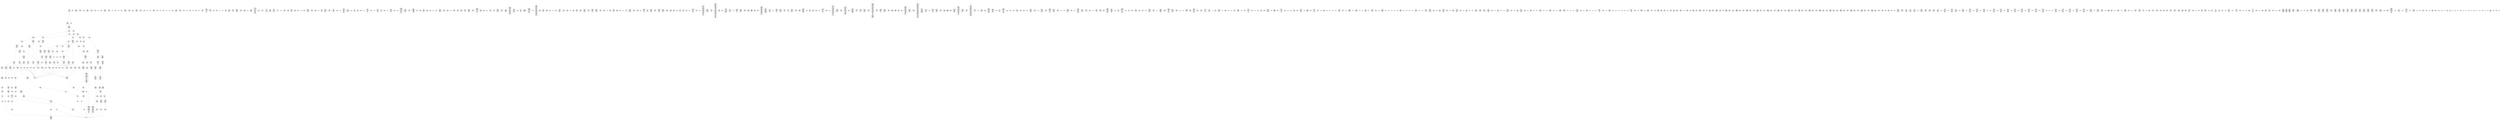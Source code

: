 /* Generated by GvGen v.1.0 (https://www.github.com/stricaud/gvgen) */

digraph G {
compound=true;
   node1 [label="[anywhere]"];
   node2 [label="# 0x0
PUSHX Data
PUSHX Data
MSTORE
CALLVALUE
ISZERO
PUSHX Data
JUMPI
"];
   node3 [label="# 0xc
PUSHX Data
REVERT
"];
   node4 [label="# 0x10
JUMPDEST
PUSHX LogicData
CALLDATASIZE
LT
PUSHX Data
JUMPI
"];
   node5 [label="# 0x1a
PUSHX Data
CALLDATALOAD
PUSHX BitData
SHR
PUSHX LogicData
GT
PUSHX Data
JUMPI
"];
   node6 [label="# 0x2b
PUSHX LogicData
GT
PUSHX Data
JUMPI
"];
   node7 [label="# 0x36
PUSHX LogicData
EQ
PUSHX Data
JUMPI
"];
   node8 [label="# 0x41
PUSHX LogicData
EQ
PUSHX Data
JUMPI
"];
   node9 [label="# 0x4c
PUSHX LogicData
EQ
PUSHX Data
JUMPI
"];
   node10 [label="# 0x57
PUSHX LogicData
EQ
PUSHX Data
JUMPI
"];
   node11 [label="# 0x62
PUSHX LogicData
EQ
PUSHX Data
JUMPI
"];
   node12 [label="# 0x6d
PUSHX Data
JUMP
"];
   node13 [label="# 0x71
JUMPDEST
PUSHX LogicData
EQ
PUSHX Data
JUMPI
"];
   node14 [label="# 0x7d
PUSHX LogicData
EQ
PUSHX Data
JUMPI
"];
   node15 [label="# 0x88
PUSHX LogicData
EQ
PUSHX Data
JUMPI
"];
   node16 [label="# 0x93
PUSHX LogicData
EQ
PUSHX Data
JUMPI
"];
   node17 [label="# 0x9e
PUSHX Data
JUMP
"];
   node18 [label="# 0xa2
JUMPDEST
PUSHX LogicData
GT
PUSHX Data
JUMPI
"];
   node19 [label="# 0xae
PUSHX LogicData
EQ
PUSHX Data
JUMPI
"];
   node20 [label="# 0xb9
PUSHX LogicData
EQ
PUSHX Data
JUMPI
"];
   node21 [label="# 0xc4
PUSHX LogicData
EQ
PUSHX Data
JUMPI
"];
   node22 [label="# 0xcf
PUSHX LogicData
EQ
PUSHX Data
JUMPI
"];
   node23 [label="# 0xda
PUSHX LogicData
EQ
PUSHX Data
JUMPI
"];
   node24 [label="# 0xe5
PUSHX Data
JUMP
"];
   node25 [label="# 0xe9
JUMPDEST
PUSHX LogicData
EQ
PUSHX Data
JUMPI
"];
   node26 [label="# 0xf4
PUSHX LogicData
EQ
PUSHX Data
JUMPI
"];
   node27 [label="# 0xff
PUSHX LogicData
EQ
PUSHX Data
JUMPI
"];
   node28 [label="# 0x10a
PUSHX LogicData
EQ
PUSHX Data
JUMPI
"];
   node29 [label="# 0x115
JUMPDEST
PUSHX Data
REVERT
"];
   node30 [label="# 0x11a
JUMPDEST
PUSHX Data
PUSHX ArithData
CALLDATASIZE
SUB
ADD
PUSHX Data
PUSHX Data
JUMP
"];
   node31 [label="# 0x12f
JUMPDEST
PUSHX Data
JUMP
"];
   node32 [label="# 0x134
JUMPDEST
PUSHX MemData
MLOAD
PUSHX Data
PUSHX Data
JUMP
"];
   node33 [label="# 0x141
JUMPDEST
PUSHX MemData
MLOAD
SUB
RETURN
"];
   node34 [label="# 0x14a
JUMPDEST
PUSHX Data
PUSHX ArithData
CALLDATASIZE
SUB
ADD
PUSHX Data
PUSHX Data
JUMP
"];
   node35 [label="# 0x15f
JUMPDEST
PUSHX Data
JUMP
"];
   node36 [label="# 0x164
JUMPDEST
PUSHX MemData
MLOAD
PUSHX Data
PUSHX Data
JUMP
"];
   node37 [label="# 0x171
JUMPDEST
PUSHX MemData
MLOAD
SUB
RETURN
"];
   node38 [label="# 0x17a
JUMPDEST
PUSHX Data
PUSHX ArithData
CALLDATASIZE
SUB
ADD
PUSHX Data
PUSHX Data
JUMP
"];
   node39 [label="# 0x18f
JUMPDEST
PUSHX Data
JUMP
"];
   node40 [label="# 0x194
JUMPDEST
STOP
"];
   node41 [label="# 0x196
JUMPDEST
PUSHX Data
PUSHX ArithData
CALLDATASIZE
SUB
ADD
PUSHX Data
PUSHX Data
JUMP
"];
   node42 [label="# 0x1ab
JUMPDEST
PUSHX Data
JUMP
"];
   node43 [label="# 0x1b0
JUMPDEST
PUSHX MemData
MLOAD
PUSHX Data
PUSHX Data
JUMP
"];
   node44 [label="# 0x1bd
JUMPDEST
PUSHX MemData
MLOAD
SUB
RETURN
"];
   node45 [label="# 0x1c6
JUMPDEST
PUSHX Data
PUSHX Data
JUMP
"];
   node46 [label="# 0x1ce
JUMPDEST
STOP
"];
   node47 [label="# 0x1d0
JUMPDEST
PUSHX Data
PUSHX ArithData
CALLDATASIZE
SUB
ADD
PUSHX Data
PUSHX Data
JUMP
"];
   node48 [label="# 0x1e5
JUMPDEST
PUSHX Data
JUMP
"];
   node49 [label="# 0x1ea
JUMPDEST
STOP
"];
   node50 [label="# 0x1ec
JUMPDEST
PUSHX Data
PUSHX ArithData
CALLDATASIZE
SUB
ADD
PUSHX Data
PUSHX Data
JUMP
"];
   node51 [label="# 0x201
JUMPDEST
PUSHX Data
JUMP
"];
   node52 [label="# 0x206
JUMPDEST
PUSHX MemData
MLOAD
PUSHX Data
PUSHX Data
JUMP
"];
   node53 [label="# 0x213
JUMPDEST
PUSHX MemData
MLOAD
SUB
RETURN
"];
   node54 [label="# 0x21c
JUMPDEST
PUSHX Data
PUSHX ArithData
CALLDATASIZE
SUB
ADD
PUSHX Data
PUSHX Data
JUMP
"];
   node55 [label="# 0x231
JUMPDEST
PUSHX Data
JUMP
"];
   node56 [label="# 0x236
JUMPDEST
PUSHX MemData
MLOAD
PUSHX Data
PUSHX Data
JUMP
"];
   node57 [label="# 0x243
JUMPDEST
PUSHX MemData
MLOAD
SUB
RETURN
"];
   node58 [label="# 0x24c
JUMPDEST
PUSHX Data
PUSHX ArithData
CALLDATASIZE
SUB
ADD
PUSHX Data
PUSHX Data
JUMP
"];
   node59 [label="# 0x261
JUMPDEST
PUSHX Data
JUMP
"];
   node60 [label="# 0x266
JUMPDEST
STOP
"];
   node61 [label="# 0x268
JUMPDEST
PUSHX Data
PUSHX Data
JUMP
"];
   node62 [label="# 0x270
JUMPDEST
STOP
"];
   node63 [label="# 0x272
JUMPDEST
PUSHX Data
PUSHX Data
JUMP
"];
   node64 [label="# 0x27a
JUMPDEST
PUSHX MemData
MLOAD
PUSHX Data
PUSHX Data
JUMP
"];
   node65 [label="# 0x287
JUMPDEST
PUSHX MemData
MLOAD
SUB
RETURN
"];
   node66 [label="# 0x290
JUMPDEST
PUSHX Data
PUSHX ArithData
CALLDATASIZE
SUB
ADD
PUSHX Data
PUSHX Data
JUMP
"];
   node67 [label="# 0x2a5
JUMPDEST
PUSHX Data
JUMP
"];
   node68 [label="# 0x2aa
JUMPDEST
STOP
"];
   node69 [label="# 0x2ac
JUMPDEST
PUSHX Data
PUSHX ArithData
CALLDATASIZE
SUB
ADD
PUSHX Data
PUSHX Data
JUMP
"];
   node70 [label="# 0x2c1
JUMPDEST
PUSHX Data
JUMP
"];
   node71 [label="# 0x2c6
JUMPDEST
STOP
"];
   node72 [label="# 0x2c8
JUMPDEST
PUSHX Data
PUSHX Data
JUMP
"];
   node73 [label="# 0x2d0
JUMPDEST
STOP
"];
   node74 [label="# 0x2d2
JUMPDEST
PUSHX Data
PUSHX ArithData
CALLDATASIZE
SUB
ADD
PUSHX Data
PUSHX Data
JUMP
"];
   node75 [label="# 0x2e7
JUMPDEST
PUSHX Data
JUMP
"];
   node76 [label="# 0x2ec
JUMPDEST
PUSHX MemData
MLOAD
PUSHX Data
PUSHX Data
JUMP
"];
   node77 [label="# 0x2f9
JUMPDEST
PUSHX MemData
MLOAD
SUB
RETURN
"];
   node78 [label="# 0x302
JUMPDEST
PUSHX Data
PUSHX ArithData
CALLDATASIZE
SUB
ADD
PUSHX Data
PUSHX Data
JUMP
"];
   node79 [label="# 0x317
JUMPDEST
PUSHX Data
JUMP
"];
   node80 [label="# 0x31c
JUMPDEST
STOP
"];
   node81 [label="# 0x31e
JUMPDEST
PUSHX Data
PUSHX ArithData
CALLDATASIZE
SUB
ADD
PUSHX Data
PUSHX Data
JUMP
"];
   node82 [label="# 0x333
JUMPDEST
PUSHX Data
JUMP
"];
   node83 [label="# 0x338
JUMPDEST
STOP
"];
   node84 [label="# 0x33a
JUMPDEST
PUSHX Data
PUSHX ArithData
CALLDATASIZE
SUB
ADD
PUSHX Data
PUSHX Data
JUMP
"];
   node85 [label="# 0x34f
JUMPDEST
PUSHX Data
JUMP
"];
   node86 [label="# 0x354
JUMPDEST
STOP
"];
   node87 [label="# 0x356
JUMPDEST
PUSHX BitData
PUSHX BitData
AND
PUSHX BitData
AND
EQ
ISZERO
PUSHX Data
JUMPI
"];
   node88 [label="# 0x38d
PUSHX MemData
MLOAD
PUSHX Data
MSTORE
PUSHX ArithData
ADD
PUSHX Data
PUSHX Data
JUMP
"];
   node89 [label="# 0x3be
JUMPDEST
PUSHX MemData
MLOAD
SUB
REVERT
"];
   node90 [label="# 0x3c7
JUMPDEST
PUSHX ArithData
MSTORE
PUSHX ArithData
ADD
MSTORE
PUSHX ArithData
ADD
PUSHX Data
SHA3
PUSHX ArithData
PUSHX BitData
AND
PUSHX BitData
AND
MSTORE
PUSHX ArithData
ADD
MSTORE
PUSHX ArithData
ADD
PUSHX Data
SHA3
SLOAD
JUMP
"];
   node91 [label="# 0x41f
JUMPDEST
PUSHX Data
PUSHX BitData
PUSHX BitData
NOT
AND
PUSHX BitData
NOT
AND
EQ
PUSHX Data
JUMPI
"];
   node92 [label="# 0x488
PUSHX BitData
PUSHX BitData
NOT
AND
PUSHX BitData
NOT
AND
EQ
"];
   node93 [label="# 0x4ea
JUMPDEST
PUSHX Data
JUMPI
"];
   node94 [label="# 0x4f0
PUSHX Data
PUSHX Data
JUMP
"];
   node95 [label="# 0x4f9
JUMPDEST
"];
   node96 [label="# 0x4fa
JUMPDEST
JUMP
"];
   node97 [label="# 0x501
JUMPDEST
PUSHX Data
PUSHX Data
JUMP
"];
   node98 [label="# 0x509
JUMPDEST
PUSHX BitData
AND
PUSHX Data
PUSHX Data
JUMP
"];
   node99 [label="# 0x527
JUMPDEST
PUSHX BitData
AND
EQ
PUSHX Data
JUMPI
"];
   node100 [label="# 0x543
PUSHX MemData
MLOAD
PUSHX Data
MSTORE
PUSHX ArithData
ADD
PUSHX Data
PUSHX Data
JUMP
"];
   node101 [label="# 0x574
JUMPDEST
PUSHX MemData
MLOAD
SUB
REVERT
"];
   node102 [label="# 0x57d
JUMPDEST
PUSHX Data
PUSHX Data
PUSHX Data
JUMP
"];
   node103 [label="# 0x58e
JUMPDEST
JUMP
"];
   node104 [label="# 0x593
JUMPDEST
PUSHX Data
PUSHX StorData
SLOAD
PUSHX Data
PUSHX Data
JUMP
"];
   node105 [label="# 0x5a2
JUMPDEST
PUSHX ArithData
ADD
PUSHX ArithData
DIV
MUL
PUSHX ArithData
ADD
PUSHX MemData
MLOAD
ADD
PUSHX Data
MSTORE
MSTORE
PUSHX ArithData
ADD
SLOAD
PUSHX Data
PUSHX Data
JUMP
"];
   node106 [label="# 0x5ce
JUMPDEST
ISZERO
PUSHX Data
JUMPI
"];
   node107 [label="# 0x5d5
PUSHX LogicData
LT
PUSHX Data
JUMPI
"];
   node108 [label="# 0x5dd
PUSHX ArithData
SLOAD
DIV
MUL
MSTORE
PUSHX ArithData
ADD
PUSHX Data
JUMP
"];
   node109 [label="# 0x5f0
JUMPDEST
ADD
PUSHX Data
MSTORE
PUSHX Data
PUSHX Data
SHA3
"];
   node110 [label="# 0x5fe
JUMPDEST
SLOAD
MSTORE
PUSHX ArithData
ADD
PUSHX ArithData
ADD
GT
PUSHX Data
JUMPI
"];
   node111 [label="# 0x612
SUB
PUSHX BitData
AND
ADD
"];
   node112 [label="# 0x61b
JUMPDEST
JUMP
"];
   node113 [label="# 0x627
JUMPDEST
PUSHX Data
PUSHX Data
JUMP
"];
   node114 [label="# 0x62f
JUMPDEST
PUSHX BitData
AND
PUSHX Data
PUSHX Data
JUMP
"];
   node115 [label="# 0x64d
JUMPDEST
PUSHX BitData
AND
EQ
PUSHX Data
JUMPI
"];
   node116 [label="# 0x669
PUSHX MemData
MLOAD
PUSHX Data
MSTORE
PUSHX ArithData
ADD
PUSHX Data
PUSHX Data
JUMP
"];
   node117 [label="# 0x69a
JUMPDEST
PUSHX MemData
MLOAD
SUB
REVERT
"];
   node118 [label="# 0x6a3
JUMPDEST
PUSHX StorData
PUSHX ArithData
SLOAD
PUSHX ArithData
EXP
DIV
PUSHX BitData
AND
ISZERO
PUSHX StorData
PUSHX ArithData
PUSHX ArithData
EXP
SLOAD
PUSHX ArithData
MUL
NOT
AND
ISZERO
ISZERO
MUL
OR
SSTORE
JUMP
"];
   node119 [label="# 0x6cf
JUMPDEST
PUSHX Data
PUSHX Data
JUMP
"];
   node120 [label="# 0x6d7
JUMPDEST
PUSHX BitData
AND
PUSHX BitData
AND
EQ
PUSHX Data
JUMPI
"];
   node121 [label="# 0x70b
PUSHX Data
PUSHX Data
PUSHX Data
JUMP
"];
   node122 [label="# 0x717
JUMPDEST
PUSHX Data
JUMP
"];
   node123 [label="# 0x71c
JUMPDEST
"];
   node124 [label="# 0x71d
JUMPDEST
PUSHX Data
JUMPI
"];
   node125 [label="# 0x722
PUSHX MemData
MLOAD
PUSHX Data
MSTORE
PUSHX ArithData
ADD
PUSHX Data
PUSHX Data
JUMP
"];
   node126 [label="# 0x753
JUMPDEST
PUSHX MemData
MLOAD
SUB
REVERT
"];
   node127 [label="# 0x75c
JUMPDEST
PUSHX Data
PUSHX Data
JUMP
"];
   node128 [label="# 0x769
JUMPDEST
JUMP
"];
   node129 [label="# 0x770
JUMPDEST
PUSHX Data
MLOAD
MLOAD
EQ
PUSHX Data
JUMPI
"];
   node130 [label="# 0x77c
PUSHX MemData
MLOAD
PUSHX Data
MSTORE
PUSHX ArithData
ADD
PUSHX Data
PUSHX Data
JUMP
"];
   node131 [label="# 0x7ad
JUMPDEST
PUSHX MemData
MLOAD
SUB
REVERT
"];
   node132 [label="# 0x7b6
JUMPDEST
PUSHX Data
MLOAD
PUSHX LogicData
GT
ISZERO
PUSHX Data
JUMPI
"];
   node133 [label="# 0x7cb
PUSHX Data
PUSHX Data
JUMP
"];
   node134 [label="# 0x7d2
JUMPDEST
"];
   node135 [label="# 0x7d3
JUMPDEST
PUSHX MemData
MLOAD
MSTORE
PUSHX ArithData
MUL
PUSHX ArithData
ADD
ADD
PUSHX Data
MSTORE
ISZERO
PUSHX Data
JUMPI
"];
   node136 [label="# 0x7ed
PUSHX ArithData
ADD
PUSHX ArithData
MUL
CALLDATASIZE
CALLDATACOPY
ADD
"];
   node137 [label="# 0x801
JUMPDEST
PUSHX Data
"];
   node138 [label="# 0x807
JUMPDEST
MLOAD
LT
ISZERO
PUSHX Data
JUMPI
"];
   node139 [label="# 0x811
PUSHX Data
MLOAD
LT
PUSHX Data
JUMPI
"];
   node140 [label="# 0x81e
PUSHX Data
PUSHX Data
JUMP
"];
   node141 [label="# 0x825
JUMPDEST
"];
   node142 [label="# 0x826
JUMPDEST
PUSHX ArithData
MUL
PUSHX ArithData
ADD
ADD
MLOAD
MLOAD
LT
PUSHX Data
JUMPI
"];
   node143 [label="# 0x839
PUSHX Data
PUSHX Data
JUMP
"];
   node144 [label="# 0x840
JUMPDEST
"];
   node145 [label="# 0x841
JUMPDEST
PUSHX ArithData
MUL
PUSHX ArithData
ADD
ADD
MLOAD
PUSHX Data
JUMP
"];
   node146 [label="# 0x84e
JUMPDEST
MLOAD
LT
PUSHX Data
JUMPI
"];
   node147 [label="# 0x859
PUSHX Data
PUSHX Data
JUMP
"];
   node148 [label="# 0x860
JUMPDEST
"];
   node149 [label="# 0x861
JUMPDEST
PUSHX ArithData
MUL
PUSHX ArithData
ADD
ADD
MSTORE
PUSHX Data
PUSHX Data
JUMP
"];
   node150 [label="# 0x877
JUMPDEST
PUSHX Data
JUMP
"];
   node151 [label="# 0x87e
JUMPDEST
JUMP
"];
   node152 [label="# 0x889
JUMPDEST
PUSHX Data
PUSHX StorData
PUSHX ArithData
SLOAD
PUSHX ArithData
EXP
DIV
PUSHX BitData
AND
PUSHX BitData
AND
CALLER
PUSHX BitData
AND
EQ
PUSHX Data
JUMPI
"];
   node153 [label="# 0x8e1
PUSHX MemData
MLOAD
PUSHX Data
MSTORE
PUSHX ArithData
ADD
PUSHX Data
PUSHX Data
JUMP
"];
   node154 [label="# 0x912
JUMPDEST
PUSHX MemData
MLOAD
SUB
REVERT
"];
   node155 [label="# 0x91b
JUMPDEST
PUSHX Data
PUSHX Data
PUSHX MemData
MLOAD
PUSHX ArithData
ADD
PUSHX Data
MSTORE
PUSHX Data
MSTORE
PUSHX Data
JUMP
"];
   node156 [label="# 0x937
JUMPDEST
PUSHX Data
JUMP
"];
   node157 [label="# 0x940
JUMPDEST
PUSHX Data
PUSHX Data
JUMP
"];
   node158 [label="# 0x948
JUMPDEST
PUSHX BitData
AND
PUSHX BitData
AND
EQ
PUSHX Data
JUMPI
"];
   node159 [label="# 0x97c
PUSHX Data
PUSHX Data
PUSHX Data
JUMP
"];
   node160 [label="# 0x988
JUMPDEST
PUSHX Data
JUMP
"];
   node161 [label="# 0x98d
JUMPDEST
"];
   node162 [label="# 0x98e
JUMPDEST
PUSHX Data
JUMPI
"];
   node163 [label="# 0x993
PUSHX MemData
MLOAD
PUSHX Data
MSTORE
PUSHX ArithData
ADD
PUSHX Data
PUSHX Data
JUMP
"];
   node164 [label="# 0x9c4
JUMPDEST
PUSHX MemData
MLOAD
SUB
REVERT
"];
   node165 [label="# 0x9cd
JUMPDEST
PUSHX Data
PUSHX Data
JUMP
"];
   node166 [label="# 0x9d8
JUMPDEST
JUMP
"];
   node167 [label="# 0x9dd
JUMPDEST
PUSHX Data
PUSHX Data
JUMP
"];
   node168 [label="# 0x9e5
JUMPDEST
PUSHX BitData
AND
PUSHX Data
PUSHX Data
JUMP
"];
   node169 [label="# 0xa03
JUMPDEST
PUSHX BitData
AND
EQ
PUSHX Data
JUMPI
"];
   node170 [label="# 0xa1f
PUSHX MemData
MLOAD
PUSHX Data
MSTORE
PUSHX ArithData
ADD
PUSHX Data
PUSHX Data
JUMP
"];
   node171 [label="# 0xa50
JUMPDEST
PUSHX MemData
MLOAD
SUB
REVERT
"];
   node172 [label="# 0xa59
JUMPDEST
PUSHX Data
PUSHX Data
PUSHX Data
JUMP
"];
   node173 [label="# 0xa63
JUMPDEST
JUMP
"];
   node174 [label="# 0xa65
JUMPDEST
PUSHX Data
PUSHX StorData
PUSHX ArithData
SLOAD
PUSHX ArithData
EXP
DIV
PUSHX BitData
AND
JUMP
"];
   node175 [label="# 0xa8f
JUMPDEST
PUSHX Data
PUSHX Data
JUMP
"];
   node176 [label="# 0xa97
JUMPDEST
PUSHX BitData
AND
PUSHX Data
PUSHX Data
JUMP
"];
   node177 [label="# 0xab5
JUMPDEST
PUSHX BitData
AND
EQ
PUSHX Data
JUMPI
"];
   node178 [label="# 0xad1
PUSHX MemData
MLOAD
PUSHX Data
MSTORE
PUSHX ArithData
ADD
PUSHX Data
PUSHX Data
JUMP
"];
   node179 [label="# 0xb02
JUMPDEST
PUSHX MemData
MLOAD
SUB
REVERT
"];
   node180 [label="# 0xb0b
JUMPDEST
PUSHX StorData
PUSHX ArithData
PUSHX ArithData
EXP
SLOAD
PUSHX ArithData
MUL
NOT
AND
PUSHX BitData
AND
MUL
OR
SSTORE
JUMP
"];
   node181 [label="# 0xb4f
JUMPDEST
PUSHX Data
PUSHX Data
PUSHX Data
JUMP
"];
   node182 [label="# 0xb5a
JUMPDEST
PUSHX Data
JUMP
"];
   node183 [label="# 0xb61
JUMPDEST
JUMP
"];
   node184 [label="# 0xb65
JUMPDEST
PUSHX StorData
PUSHX ArithData
SLOAD
PUSHX ArithData
EXP
DIV
PUSHX BitData
AND
PUSHX Data
JUMPI
"];
   node185 [label="# 0xb7a
PUSHX MemData
MLOAD
PUSHX Data
MSTORE
PUSHX ArithData
ADD
PUSHX Data
PUSHX Data
JUMP
"];
   node186 [label="# 0xbab
JUMPDEST
PUSHX MemData
MLOAD
SUB
REVERT
"];
   node187 [label="# 0xbb4
JUMPDEST
PUSHX Data
PUSHX Data
CALLER
PUSHX StorData
SLOAD
PUSHX Data
JUMP
"];
   node188 [label="# 0xbc2
JUMPDEST
GT
PUSHX Data
JUMPI
"];
   node189 [label="# 0xbc8
PUSHX MemData
MLOAD
PUSHX Data
MSTORE
PUSHX ArithData
ADD
PUSHX Data
PUSHX Data
JUMP
"];
   node190 [label="# 0xbf9
JUMPDEST
PUSHX MemData
MLOAD
SUB
REVERT
"];
   node191 [label="# 0xc02
JUMPDEST
PUSHX Data
CALLER
PUSHX StorData
SLOAD
PUSHX Data
PUSHX Data
JUMP
"];
   node192 [label="# 0xc10
JUMPDEST
PUSHX Data
PUSHX StorData
PUSHX ArithData
SLOAD
PUSHX ArithData
EXP
DIV
PUSHX BitData
AND
PUSHX BitData
AND
PUSHX BitData
CALLER
PUSHX MemData
MLOAD
PUSHX BitData
AND
PUSHX BitData
SHL
MSTORE
PUSHX ArithData
ADD
PUSHX Data
PUSHX Data
JUMP
"];
   node193 [label="# 0xc70
JUMPDEST
PUSHX Data
PUSHX MemData
MLOAD
SUB
PUSHX Data
EXTCODESIZE
ISZERO
ISZERO
PUSHX Data
JUMPI
"];
   node194 [label="# 0xc86
PUSHX Data
REVERT
"];
   node195 [label="# 0xc8a
JUMPDEST
GAS
CALL
ISZERO
ISZERO
PUSHX Data
JUMPI
"];
   node196 [label="# 0xc95
RETURNDATASIZE
PUSHX Data
RETURNDATACOPY
RETURNDATASIZE
PUSHX Data
REVERT
"];
   node197 [label="# 0xc9e
JUMPDEST
PUSHX MemData
MLOAD
RETURNDATASIZE
PUSHX BitData
NOT
PUSHX ArithData
ADD
AND
ADD
PUSHX Data
MSTORE
ADD
PUSHX Data
PUSHX Data
JUMP
"];
   node198 [label="# 0xcc2
JUMPDEST
JUMP
"];
   node199 [label="# 0xcc6
JUMPDEST
PUSHX Data
PUSHX Data
PUSHX ArithData
PUSHX BitData
AND
PUSHX BitData
AND
MSTORE
PUSHX ArithData
ADD
MSTORE
PUSHX ArithData
ADD
PUSHX Data
SHA3
PUSHX ArithData
PUSHX BitData
AND
PUSHX BitData
AND
MSTORE
PUSHX ArithData
ADD
MSTORE
PUSHX ArithData
ADD
PUSHX Data
SHA3
PUSHX ArithData
SLOAD
PUSHX ArithData
EXP
DIV
PUSHX BitData
AND
JUMP
"];
   node200 [label="# 0xd5a
JUMPDEST
PUSHX Data
PUSHX Data
JUMP
"];
   node201 [label="# 0xd62
JUMPDEST
PUSHX BitData
AND
PUSHX BitData
AND
EQ
PUSHX Data
JUMPI
"];
   node202 [label="# 0xd96
PUSHX Data
PUSHX Data
PUSHX Data
JUMP
"];
   node203 [label="# 0xda2
JUMPDEST
PUSHX Data
JUMP
"];
   node204 [label="# 0xda7
JUMPDEST
"];
   node205 [label="# 0xda8
JUMPDEST
PUSHX Data
JUMPI
"];
   node206 [label="# 0xdad
PUSHX MemData
MLOAD
PUSHX Data
MSTORE
PUSHX ArithData
ADD
PUSHX Data
PUSHX Data
JUMP
"];
   node207 [label="# 0xdde
JUMPDEST
PUSHX MemData
MLOAD
SUB
REVERT
"];
   node208 [label="# 0xde7
JUMPDEST
PUSHX Data
PUSHX Data
JUMP
"];
   node209 [label="# 0xdf4
JUMPDEST
JUMP
"];
   node210 [label="# 0xdfb
JUMPDEST
PUSHX Data
PUSHX Data
JUMP
"];
   node211 [label="# 0xe03
JUMPDEST
PUSHX BitData
AND
PUSHX Data
PUSHX Data
JUMP
"];
   node212 [label="# 0xe21
JUMPDEST
PUSHX BitData
AND
EQ
PUSHX Data
JUMPI
"];
   node213 [label="# 0xe3d
PUSHX MemData
MLOAD
PUSHX Data
MSTORE
PUSHX ArithData
ADD
PUSHX Data
PUSHX Data
JUMP
"];
   node214 [label="# 0xe6e
JUMPDEST
PUSHX MemData
MLOAD
SUB
REVERT
"];
   node215 [label="# 0xe77
JUMPDEST
PUSHX BitData
PUSHX BitData
AND
PUSHX BitData
AND
EQ
ISZERO
PUSHX Data
JUMPI
"];
   node216 [label="# 0xead
PUSHX MemData
MLOAD
PUSHX Data
MSTORE
PUSHX ArithData
ADD
PUSHX Data
PUSHX Data
JUMP
"];
   node217 [label="# 0xede
JUMPDEST
PUSHX MemData
MLOAD
SUB
REVERT
"];
   node218 [label="# 0xee7
JUMPDEST
PUSHX Data
PUSHX Data
JUMP
"];
   node219 [label="# 0xef0
JUMPDEST
JUMP
"];
   node220 [label="# 0xef3
JUMPDEST
PUSHX Data
PUSHX Data
JUMP
"];
   node221 [label="# 0xefb
JUMPDEST
PUSHX BitData
AND
PUSHX BitData
AND
EQ
PUSHX Data
JUMPI
"];
   node222 [label="# 0xf2f
PUSHX Data
PUSHX Data
PUSHX Data
JUMP
"];
   node223 [label="# 0xf3b
JUMPDEST
PUSHX Data
JUMP
"];
   node224 [label="# 0xf40
JUMPDEST
"];
   node225 [label="# 0xf41
JUMPDEST
PUSHX Data
JUMPI
"];
   node226 [label="# 0xf46
PUSHX MemData
MLOAD
PUSHX Data
MSTORE
PUSHX ArithData
ADD
PUSHX Data
PUSHX Data
JUMP
"];
   node227 [label="# 0xf77
JUMPDEST
PUSHX MemData
MLOAD
SUB
REVERT
"];
   node228 [label="# 0xf80
JUMPDEST
PUSHX Data
PUSHX Data
JUMP
"];
   node229 [label="# 0xf8b
JUMPDEST
JUMP
"];
   node230 [label="# 0xf90
JUMPDEST
PUSHX Data
PUSHX BitData
PUSHX BitData
NOT
AND
PUSHX BitData
NOT
AND
EQ
JUMP
"];
   node231 [label="# 0xffa
JUMPDEST
PUSHX Data
CALLER
JUMP
"];
   node232 [label="# 0x1002
JUMPDEST
MLOAD
MLOAD
EQ
PUSHX Data
JUMPI
"];
   node233 [label="# 0x100c
PUSHX MemData
MLOAD
PUSHX Data
MSTORE
PUSHX ArithData
ADD
PUSHX Data
PUSHX Data
JUMP
"];
   node234 [label="# 0x103d
JUMPDEST
PUSHX MemData
MLOAD
SUB
REVERT
"];
   node235 [label="# 0x1046
JUMPDEST
PUSHX BitData
PUSHX BitData
AND
PUSHX BitData
AND
EQ
ISZERO
PUSHX Data
JUMPI
"];
   node236 [label="# 0x107c
PUSHX MemData
MLOAD
PUSHX Data
MSTORE
PUSHX ArithData
ADD
PUSHX Data
PUSHX Data
JUMP
"];
   node237 [label="# 0x10ad
JUMPDEST
PUSHX MemData
MLOAD
SUB
REVERT
"];
   node238 [label="# 0x10b6
JUMPDEST
PUSHX Data
PUSHX Data
PUSHX Data
JUMP
"];
   node239 [label="# 0x10c0
JUMPDEST
PUSHX Data
PUSHX Data
JUMP
"];
   node240 [label="# 0x10d0
JUMPDEST
PUSHX Data
"];
   node241 [label="# 0x10d3
JUMPDEST
MLOAD
LT
ISZERO
PUSHX Data
JUMPI
"];
   node242 [label="# 0x10dd
PUSHX Data
MLOAD
LT
PUSHX Data
JUMPI
"];
   node243 [label="# 0x10e9
PUSHX Data
PUSHX Data
JUMP
"];
   node244 [label="# 0x10f0
JUMPDEST
"];
   node245 [label="# 0x10f1
JUMPDEST
PUSHX ArithData
MUL
PUSHX ArithData
ADD
ADD
MLOAD
PUSHX Data
MLOAD
LT
PUSHX Data
JUMPI
"];
   node246 [label="# 0x1108
PUSHX Data
PUSHX Data
JUMP
"];
   node247 [label="# 0x110f
JUMPDEST
"];
   node248 [label="# 0x1110
JUMPDEST
PUSHX ArithData
MUL
PUSHX ArithData
ADD
ADD
MLOAD
PUSHX Data
PUSHX ArithData
MSTORE
PUSHX ArithData
ADD
MSTORE
PUSHX ArithData
ADD
PUSHX Data
SHA3
PUSHX ArithData
PUSHX BitData
AND
PUSHX BitData
AND
MSTORE
PUSHX ArithData
ADD
MSTORE
PUSHX ArithData
ADD
PUSHX Data
SHA3
SLOAD
LT
ISZERO
PUSHX Data
JUMPI
"];
   node249 [label="# 0x1177
PUSHX MemData
MLOAD
PUSHX Data
MSTORE
PUSHX ArithData
ADD
PUSHX Data
PUSHX Data
JUMP
"];
   node250 [label="# 0x11a8
JUMPDEST
PUSHX MemData
MLOAD
SUB
REVERT
"];
   node251 [label="# 0x11b1
JUMPDEST
SUB
PUSHX ArithData
MSTORE
PUSHX ArithData
ADD
MSTORE
PUSHX ArithData
ADD
PUSHX Data
SHA3
PUSHX ArithData
PUSHX BitData
AND
PUSHX BitData
AND
MSTORE
PUSHX ArithData
ADD
MSTORE
PUSHX ArithData
ADD
PUSHX Data
SHA3
SSTORE
PUSHX ArithData
MSTORE
PUSHX ArithData
ADD
MSTORE
PUSHX ArithData
ADD
PUSHX Data
SHA3
PUSHX ArithData
PUSHX BitData
AND
PUSHX BitData
AND
MSTORE
PUSHX ArithData
ADD
MSTORE
PUSHX ArithData
ADD
PUSHX Data
SHA3
PUSHX Data
SLOAD
PUSHX Data
PUSHX Data
JUMP
"];
   node252 [label="# 0x1266
JUMPDEST
SSTORE
PUSHX Data
PUSHX Data
JUMP
"];
   node253 [label="# 0x127a
JUMPDEST
PUSHX Data
JUMP
"];
   node254 [label="# 0x1281
JUMPDEST
PUSHX BitData
AND
PUSHX BitData
AND
PUSHX BitData
AND
PUSHX Data
PUSHX MemData
MLOAD
PUSHX Data
PUSHX Data
JUMP
"];
   node255 [label="# 0x12f8
JUMPDEST
PUSHX MemData
MLOAD
SUB
LOGX
PUSHX Data
PUSHX Data
JUMP
"];
   node256 [label="# 0x130e
JUMPDEST
JUMP
"];
   node257 [label="# 0x1316
JUMPDEST
PUSHX BitData
PUSHX BitData
AND
PUSHX BitData
AND
EQ
ISZERO
PUSHX Data
JUMPI
"];
   node258 [label="# 0x134c
PUSHX MemData
MLOAD
PUSHX Data
MSTORE
PUSHX ArithData
ADD
PUSHX Data
PUSHX Data
JUMP
"];
   node259 [label="# 0x137d
JUMPDEST
PUSHX MemData
MLOAD
SUB
REVERT
"];
   node260 [label="# 0x1386
JUMPDEST
PUSHX Data
PUSHX Data
PUSHX Data
JUMP
"];
   node261 [label="# 0x1390
JUMPDEST
PUSHX Data
PUSHX Data
PUSHX Data
PUSHX Data
JUMP
"];
   node262 [label="# 0x13a2
JUMPDEST
PUSHX Data
PUSHX Data
JUMP
"];
   node263 [label="# 0x13ab
JUMPDEST
PUSHX Data
JUMP
"];
   node264 [label="# 0x13b1
JUMPDEST
PUSHX ArithData
MSTORE
PUSHX ArithData
ADD
MSTORE
PUSHX ArithData
ADD
PUSHX Data
SHA3
PUSHX ArithData
PUSHX BitData
AND
PUSHX BitData
AND
MSTORE
PUSHX ArithData
ADD
MSTORE
PUSHX ArithData
ADD
PUSHX Data
SHA3
PUSHX Data
SLOAD
PUSHX Data
PUSHX Data
JUMP
"];
   node265 [label="# 0x1410
JUMPDEST
SSTORE
PUSHX BitData
AND
PUSHX BitData
PUSHX BitData
AND
PUSHX BitData
AND
PUSHX Data
PUSHX MemData
MLOAD
PUSHX Data
PUSHX Data
JUMP
"];
   node266 [label="# 0x148e
JUMPDEST
PUSHX MemData
MLOAD
SUB
LOGX
PUSHX Data
PUSHX Data
PUSHX Data
JUMP
"];
   node267 [label="# 0x14a5
JUMPDEST
JUMP
"];
   node268 [label="# 0x14ac
JUMPDEST
PUSHX BitData
PUSHX BitData
AND
PUSHX BitData
AND
EQ
ISZERO
PUSHX Data
JUMPI
"];
   node269 [label="# 0x14e2
PUSHX MemData
MLOAD
PUSHX Data
MSTORE
PUSHX ArithData
ADD
PUSHX Data
PUSHX Data
JUMP
"];
   node270 [label="# 0x1513
JUMPDEST
PUSHX MemData
MLOAD
SUB
REVERT
"];
   node271 [label="# 0x151c
JUMPDEST
MLOAD
MLOAD
EQ
PUSHX Data
JUMPI
"];
   node272 [label="# 0x1526
PUSHX MemData
MLOAD
PUSHX Data
MSTORE
PUSHX ArithData
ADD
PUSHX Data
PUSHX Data
JUMP
"];
   node273 [label="# 0x1557
JUMPDEST
PUSHX MemData
MLOAD
SUB
REVERT
"];
   node274 [label="# 0x1560
JUMPDEST
PUSHX Data
PUSHX Data
PUSHX Data
JUMP
"];
   node275 [label="# 0x156a
JUMPDEST
PUSHX Data
PUSHX Data
PUSHX MemData
MLOAD
PUSHX ArithData
ADD
PUSHX Data
MSTORE
PUSHX Data
MSTORE
PUSHX Data
JUMP
"];
   node276 [label="# 0x158a
JUMPDEST
PUSHX Data
"];
   node277 [label="# 0x158d
JUMPDEST
MLOAD
LT
ISZERO
PUSHX Data
JUMPI
"];
   node278 [label="# 0x1597
PUSHX Data
MLOAD
LT
PUSHX Data
JUMPI
"];
   node279 [label="# 0x15a3
PUSHX Data
PUSHX Data
JUMP
"];
   node280 [label="# 0x15aa
JUMPDEST
"];
   node281 [label="# 0x15ab
JUMPDEST
PUSHX ArithData
MUL
PUSHX ArithData
ADD
ADD
MLOAD
PUSHX Data
MLOAD
LT
PUSHX Data
JUMPI
"];
   node282 [label="# 0x15c2
PUSHX Data
PUSHX Data
JUMP
"];
   node283 [label="# 0x15c9
JUMPDEST
"];
   node284 [label="# 0x15ca
JUMPDEST
PUSHX ArithData
MUL
PUSHX ArithData
ADD
ADD
MLOAD
PUSHX Data
PUSHX ArithData
MSTORE
PUSHX ArithData
ADD
MSTORE
PUSHX ArithData
ADD
PUSHX Data
SHA3
PUSHX ArithData
PUSHX BitData
AND
PUSHX BitData
AND
MSTORE
PUSHX ArithData
ADD
MSTORE
PUSHX ArithData
ADD
PUSHX Data
SHA3
SLOAD
LT
ISZERO
PUSHX Data
JUMPI
"];
   node285 [label="# 0x1631
PUSHX MemData
MLOAD
PUSHX Data
MSTORE
PUSHX ArithData
ADD
PUSHX Data
PUSHX Data
JUMP
"];
   node286 [label="# 0x1662
JUMPDEST
PUSHX MemData
MLOAD
SUB
REVERT
"];
   node287 [label="# 0x166b
JUMPDEST
SUB
PUSHX ArithData
MSTORE
PUSHX ArithData
ADD
MSTORE
PUSHX ArithData
ADD
PUSHX Data
SHA3
PUSHX ArithData
PUSHX BitData
AND
PUSHX BitData
AND
MSTORE
PUSHX ArithData
ADD
MSTORE
PUSHX ArithData
ADD
PUSHX Data
SHA3
SSTORE
PUSHX Data
PUSHX Data
JUMP
"];
   node288 [label="# 0x16cf
JUMPDEST
PUSHX Data
JUMP
"];
   node289 [label="# 0x16d7
JUMPDEST
PUSHX BitData
PUSHX BitData
AND
PUSHX BitData
AND
PUSHX BitData
AND
PUSHX Data
PUSHX MemData
MLOAD
PUSHX Data
PUSHX Data
JUMP
"];
   node290 [label="# 0x174f
JUMPDEST
PUSHX MemData
MLOAD
SUB
LOGX
JUMP
"];
   node291 [label="# 0x175d
JUMPDEST
PUSHX Data
PUSHX StorData
PUSHX ArithData
SLOAD
PUSHX ArithData
EXP
DIV
PUSHX BitData
AND
PUSHX StorData
PUSHX ArithData
PUSHX ArithData
EXP
SLOAD
PUSHX ArithData
MUL
NOT
AND
PUSHX BitData
AND
MUL
OR
SSTORE
PUSHX BitData
AND
PUSHX BitData
AND
PUSHX Data
PUSHX MemData
MLOAD
PUSHX MemData
MLOAD
SUB
LOGX
JUMP
"];
   node292 [label="# 0x1823
JUMPDEST
PUSHX BitData
AND
PUSHX BitData
AND
EQ
ISZERO
PUSHX Data
JUMPI
"];
   node293 [label="# 0x1858
PUSHX MemData
MLOAD
PUSHX Data
MSTORE
PUSHX ArithData
ADD
PUSHX Data
PUSHX Data
JUMP
"];
   node294 [label="# 0x1889
JUMPDEST
PUSHX MemData
MLOAD
SUB
REVERT
"];
   node295 [label="# 0x1892
JUMPDEST
PUSHX Data
PUSHX ArithData
PUSHX BitData
AND
PUSHX BitData
AND
MSTORE
PUSHX ArithData
ADD
MSTORE
PUSHX ArithData
ADD
PUSHX Data
SHA3
PUSHX ArithData
PUSHX BitData
AND
PUSHX BitData
AND
MSTORE
PUSHX ArithData
ADD
MSTORE
PUSHX ArithData
ADD
PUSHX Data
SHA3
PUSHX ArithData
PUSHX ArithData
EXP
SLOAD
PUSHX ArithData
MUL
NOT
AND
ISZERO
ISZERO
MUL
OR
SSTORE
PUSHX BitData
AND
PUSHX BitData
AND
PUSHX Data
PUSHX MemData
MLOAD
PUSHX Data
PUSHX Data
JUMP
"];
   node296 [label="# 0x1983
JUMPDEST
PUSHX MemData
MLOAD
SUB
LOGX
JUMP
"];
   node297 [label="# 0x1990
JUMPDEST
PUSHX BitData
PUSHX BitData
AND
PUSHX BitData
AND
EQ
ISZERO
PUSHX Data
JUMPI
"];
   node298 [label="# 0x19c6
PUSHX MemData
MLOAD
PUSHX Data
MSTORE
PUSHX ArithData
ADD
PUSHX Data
PUSHX Data
JUMP
"];
   node299 [label="# 0x19f7
JUMPDEST
PUSHX MemData
MLOAD
SUB
REVERT
"];
   node300 [label="# 0x1a00
JUMPDEST
PUSHX Data
PUSHX Data
PUSHX Data
JUMP
"];
   node301 [label="# 0x1a0a
JUMPDEST
PUSHX Data
PUSHX Data
PUSHX Data
JUMP
"];
   node302 [label="# 0x1a1b
JUMPDEST
PUSHX Data
PUSHX Data
JUMP
"];
   node303 [label="# 0x1a24
JUMPDEST
PUSHX Data
JUMP
"];
   node304 [label="# 0x1a2a
JUMPDEST
PUSHX Data
PUSHX ArithData
MSTORE
PUSHX ArithData
ADD
MSTORE
PUSHX ArithData
ADD
PUSHX Data
SHA3
PUSHX ArithData
PUSHX BitData
AND
PUSHX BitData
AND
MSTORE
PUSHX ArithData
ADD
MSTORE
PUSHX ArithData
ADD
PUSHX Data
SHA3
SLOAD
LT
ISZERO
PUSHX Data
JUMPI
"];
   node305 [label="# 0x1a87
PUSHX MemData
MLOAD
PUSHX Data
MSTORE
PUSHX ArithData
ADD
PUSHX Data
PUSHX Data
JUMP
"];
   node306 [label="# 0x1ab8
JUMPDEST
PUSHX MemData
MLOAD
SUB
REVERT
"];
   node307 [label="# 0x1ac1
JUMPDEST
SUB
PUSHX ArithData
MSTORE
PUSHX ArithData
ADD
MSTORE
PUSHX ArithData
ADD
PUSHX Data
SHA3
PUSHX ArithData
PUSHX BitData
AND
PUSHX BitData
AND
MSTORE
PUSHX ArithData
ADD
MSTORE
PUSHX ArithData
ADD
PUSHX Data
SHA3
SSTORE
PUSHX ArithData
MSTORE
PUSHX ArithData
ADD
MSTORE
PUSHX ArithData
ADD
PUSHX Data
SHA3
PUSHX ArithData
PUSHX BitData
AND
PUSHX BitData
AND
MSTORE
PUSHX ArithData
ADD
MSTORE
PUSHX ArithData
ADD
PUSHX Data
SHA3
PUSHX Data
SLOAD
PUSHX Data
PUSHX Data
JUMP
"];
   node308 [label="# 0x1b76
JUMPDEST
SSTORE
PUSHX BitData
AND
PUSHX BitData
AND
PUSHX BitData
AND
PUSHX Data
PUSHX MemData
MLOAD
PUSHX Data
PUSHX Data
JUMP
"];
   node309 [label="# 0x1bf3
JUMPDEST
PUSHX MemData
MLOAD
SUB
LOGX
PUSHX Data
PUSHX Data
JUMP
"];
   node310 [label="# 0x1c09
JUMPDEST
JUMP
"];
   node311 [label="# 0x1c12
JUMPDEST
PUSHX BitData
PUSHX BitData
AND
PUSHX BitData
AND
EQ
ISZERO
PUSHX Data
JUMPI
"];
   node312 [label="# 0x1c48
PUSHX MemData
MLOAD
PUSHX Data
MSTORE
PUSHX ArithData
ADD
PUSHX Data
PUSHX Data
JUMP
"];
   node313 [label="# 0x1c79
JUMPDEST
PUSHX MemData
MLOAD
SUB
REVERT
"];
   node314 [label="# 0x1c82
JUMPDEST
PUSHX Data
PUSHX Data
PUSHX Data
JUMP
"];
   node315 [label="# 0x1c8c
JUMPDEST
PUSHX Data
PUSHX Data
PUSHX Data
PUSHX Data
JUMP
"];
   node316 [label="# 0x1c9e
JUMPDEST
PUSHX Data
PUSHX Data
JUMP
"];
   node317 [label="# 0x1ca7
JUMPDEST
PUSHX MemData
MLOAD
PUSHX ArithData
ADD
PUSHX Data
MSTORE
PUSHX Data
MSTORE
PUSHX Data
JUMP
"];
   node318 [label="# 0x1cbc
JUMPDEST
PUSHX Data
PUSHX ArithData
MSTORE
PUSHX ArithData
ADD
MSTORE
PUSHX ArithData
ADD
PUSHX Data
SHA3
PUSHX ArithData
PUSHX BitData
AND
PUSHX BitData
AND
MSTORE
PUSHX ArithData
ADD
MSTORE
PUSHX ArithData
ADD
PUSHX Data
SHA3
SLOAD
LT
ISZERO
PUSHX Data
JUMPI
"];
   node319 [label="# 0x1d19
PUSHX MemData
MLOAD
PUSHX Data
MSTORE
PUSHX ArithData
ADD
PUSHX Data
PUSHX Data
JUMP
"];
   node320 [label="# 0x1d4a
JUMPDEST
PUSHX MemData
MLOAD
SUB
REVERT
"];
   node321 [label="# 0x1d53
JUMPDEST
SUB
PUSHX ArithData
MSTORE
PUSHX ArithData
ADD
MSTORE
PUSHX ArithData
ADD
PUSHX Data
SHA3
PUSHX ArithData
PUSHX BitData
AND
PUSHX BitData
AND
MSTORE
PUSHX ArithData
ADD
MSTORE
PUSHX ArithData
ADD
PUSHX Data
SHA3
SSTORE
PUSHX BitData
PUSHX BitData
AND
PUSHX BitData
AND
PUSHX BitData
AND
PUSHX Data
PUSHX MemData
MLOAD
PUSHX Data
PUSHX Data
JUMP
"];
   node322 [label="# 0x1e20
JUMPDEST
PUSHX MemData
MLOAD
SUB
LOGX
JUMP
"];
   node323 [label="# 0x1e2f
JUMPDEST
JUMP
"];
   node324 [label="# 0x1e37
JUMPDEST
PUSHX Data
PUSHX BitData
AND
PUSHX Data
JUMP
"];
   node325 [label="# 0x1e56
JUMPDEST
ISZERO
PUSHX Data
JUMPI
"];
   node326 [label="# 0x1e5c
PUSHX BitData
AND
PUSHX BitData
PUSHX MemData
MLOAD
PUSHX BitData
AND
PUSHX BitData
SHL
MSTORE
PUSHX ArithData
ADD
PUSHX Data
PUSHX Data
JUMP
"];
   node327 [label="# 0x1e9c
JUMPDEST
PUSHX Data
PUSHX MemData
MLOAD
SUB
PUSHX Data
EXTCODESIZE
ISZERO
ISZERO
PUSHX Data
JUMPI
"];
   node328 [label="# 0x1eb2
PUSHX Data
REVERT
"];
   node329 [label="# 0x1eb6
JUMPDEST
GAS
CALL
ISZERO
PUSHX Data
JUMPI
"];
   node330 [label="# 0x1ec4
PUSHX MemData
MLOAD
RETURNDATASIZE
PUSHX BitData
NOT
PUSHX ArithData
ADD
AND
ADD
PUSHX Data
MSTORE
ADD
PUSHX Data
PUSHX Data
JUMP
"];
   node331 [label="# 0x1ee4
JUMPDEST
PUSHX Data
"];
   node332 [label="# 0x1ee7
JUMPDEST
PUSHX Data
JUMPI
"];
   node333 [label="# 0x1eec
PUSHX Data
PUSHX Data
JUMP
"];
   node334 [label="# 0x1ef3
JUMPDEST
PUSHX LogicData
EQ
ISZERO
PUSHX Data
JUMPI
"];
   node335 [label="# 0x1f00
PUSHX Data
PUSHX Data
JUMP
"];
   node336 [label="# 0x1f08
JUMPDEST
PUSHX Data
JUMPI
"];
   node337 [label="# 0x1f0e
PUSHX Data
JUMP
"];
   node338 [label="# 0x1f13
JUMPDEST
PUSHX MemData
MLOAD
PUSHX Data
MSTORE
PUSHX ArithData
ADD
PUSHX Data
PUSHX Data
JUMP
"];
   node339 [label="# 0x1f47
JUMPDEST
PUSHX MemData
MLOAD
SUB
REVERT
"];
   node340 [label="# 0x1f50
JUMPDEST
"];
   node341 [label="# 0x1f52
JUMPDEST
PUSHX MemData
MLOAD
PUSHX Data
MSTORE
PUSHX ArithData
ADD
PUSHX Data
PUSHX Data
JUMP
"];
   node342 [label="# 0x1f84
JUMPDEST
PUSHX MemData
MLOAD
SUB
REVERT
"];
   node343 [label="# 0x1f8d
JUMPDEST
PUSHX BitData
PUSHX BitData
SHL
PUSHX BitData
NOT
AND
PUSHX BitData
NOT
AND
EQ
PUSHX Data
JUMPI
"];
   node344 [label="# 0x1fda
PUSHX MemData
MLOAD
PUSHX Data
MSTORE
PUSHX ArithData
ADD
PUSHX Data
PUSHX Data
JUMP
"];
   node345 [label="# 0x200b
JUMPDEST
PUSHX MemData
MLOAD
SUB
REVERT
"];
   node346 [label="# 0x2014
JUMPDEST
"];
   node347 [label="# 0x2016
JUMPDEST
JUMP
"];
   node348 [label="# 0x201e
JUMPDEST
PUSHX Data
PUSHX Data
PUSHX LogicData
PUSHX LogicData
GT
ISZERO
PUSHX Data
JUMPI
"];
   node349 [label="# 0x2035
PUSHX Data
PUSHX Data
JUMP
"];
   node350 [label="# 0x203c
JUMPDEST
"];
   node351 [label="# 0x203d
JUMPDEST
PUSHX MemData
MLOAD
MSTORE
PUSHX ArithData
MUL
PUSHX ArithData
ADD
ADD
PUSHX Data
MSTORE
ISZERO
PUSHX Data
JUMPI
"];
   node352 [label="# 0x2057
PUSHX ArithData
ADD
PUSHX ArithData
MUL
CALLDATASIZE
CALLDATACOPY
ADD
"];
   node353 [label="# 0x206b
JUMPDEST
PUSHX LogicData
MLOAD
LT
PUSHX Data
JUMPI
"];
   node354 [label="# 0x207b
PUSHX Data
PUSHX Data
JUMP
"];
   node355 [label="# 0x2082
JUMPDEST
"];
   node356 [label="# 0x2083
JUMPDEST
PUSHX ArithData
MUL
PUSHX ArithData
ADD
ADD
MSTORE
JUMP
"];
   node357 [label="# 0x2098
JUMPDEST
PUSHX Data
PUSHX BitData
AND
PUSHX Data
JUMP
"];
   node358 [label="# 0x20b7
JUMPDEST
ISZERO
PUSHX Data
JUMPI
"];
   node359 [label="# 0x20bd
PUSHX BitData
AND
PUSHX BitData
PUSHX MemData
MLOAD
PUSHX BitData
AND
PUSHX BitData
SHL
MSTORE
PUSHX ArithData
ADD
PUSHX Data
PUSHX Data
JUMP
"];
   node360 [label="# 0x20fd
JUMPDEST
PUSHX Data
PUSHX MemData
MLOAD
SUB
PUSHX Data
EXTCODESIZE
ISZERO
ISZERO
PUSHX Data
JUMPI
"];
   node361 [label="# 0x2113
PUSHX Data
REVERT
"];
   node362 [label="# 0x2117
JUMPDEST
GAS
CALL
ISZERO
PUSHX Data
JUMPI
"];
   node363 [label="# 0x2125
PUSHX MemData
MLOAD
RETURNDATASIZE
PUSHX BitData
NOT
PUSHX ArithData
ADD
AND
ADD
PUSHX Data
MSTORE
ADD
PUSHX Data
PUSHX Data
JUMP
"];
   node364 [label="# 0x2145
JUMPDEST
PUSHX Data
"];
   node365 [label="# 0x2148
JUMPDEST
PUSHX Data
JUMPI
"];
   node366 [label="# 0x214d
PUSHX Data
PUSHX Data
JUMP
"];
   node367 [label="# 0x2154
JUMPDEST
PUSHX LogicData
EQ
ISZERO
PUSHX Data
JUMPI
"];
   node368 [label="# 0x2161
PUSHX Data
PUSHX Data
JUMP
"];
   node369 [label="# 0x2169
JUMPDEST
PUSHX Data
JUMPI
"];
   node370 [label="# 0x216f
PUSHX Data
JUMP
"];
   node371 [label="# 0x2174
JUMPDEST
PUSHX MemData
MLOAD
PUSHX Data
MSTORE
PUSHX ArithData
ADD
PUSHX Data
PUSHX Data
JUMP
"];
   node372 [label="# 0x21a8
JUMPDEST
PUSHX MemData
MLOAD
SUB
REVERT
"];
   node373 [label="# 0x21b1
JUMPDEST
"];
   node374 [label="# 0x21b3
JUMPDEST
PUSHX MemData
MLOAD
PUSHX Data
MSTORE
PUSHX ArithData
ADD
PUSHX Data
PUSHX Data
JUMP
"];
   node375 [label="# 0x21e5
JUMPDEST
PUSHX MemData
MLOAD
SUB
REVERT
"];
   node376 [label="# 0x21ee
JUMPDEST
PUSHX BitData
PUSHX BitData
SHL
PUSHX BitData
NOT
AND
PUSHX BitData
NOT
AND
EQ
PUSHX Data
JUMPI
"];
   node377 [label="# 0x223b
PUSHX MemData
MLOAD
PUSHX Data
MSTORE
PUSHX ArithData
ADD
PUSHX Data
PUSHX Data
JUMP
"];
   node378 [label="# 0x226c
JUMPDEST
PUSHX MemData
MLOAD
SUB
REVERT
"];
   node379 [label="# 0x2275
JUMPDEST
"];
   node380 [label="# 0x2277
JUMPDEST
JUMP
"];
   node381 [label="# 0x227f
JUMPDEST
PUSHX LogicData
PUSHX BitData
AND
EXTCODESIZE
GT
JUMP
"];
   node382 [label="# 0x22a2
JUMPDEST
SLOAD
PUSHX Data
PUSHX Data
JUMP
"];
   node383 [label="# 0x22ae
JUMPDEST
PUSHX Data
MSTORE
PUSHX Data
PUSHX Data
SHA3
PUSHX ArithData
ADD
PUSHX Data
DIV
ADD
PUSHX Data
JUMPI
"];
   node384 [label="# 0x22c8
PUSHX Data
SSTORE
PUSHX Data
JUMP
"];
   node385 [label="# 0x22d0
JUMPDEST
PUSHX LogicData
LT
PUSHX Data
JUMPI
"];
   node386 [label="# 0x22d9
CALLDATALOAD
PUSHX BitData
NOT
AND
ADD
OR
SSTORE
PUSHX Data
JUMP
"];
   node387 [label="# 0x22e9
JUMPDEST
ADD
PUSHX ArithData
ADD
SSTORE
ISZERO
PUSHX Data
JUMPI
"];
   node388 [label="# 0x22f8
ADD
"];
   node389 [label="# 0x22fb
JUMPDEST
GT
ISZERO
PUSHX Data
JUMPI
"];
   node390 [label="# 0x2304
CALLDATALOAD
SSTORE
PUSHX ArithData
ADD
PUSHX ArithData
ADD
PUSHX Data
JUMP
"];
   node391 [label="# 0x2316
JUMPDEST
"];
   node392 [label="# 0x2317
JUMPDEST
PUSHX Data
PUSHX Data
JUMP
"];
   node393 [label="# 0x2324
JUMPDEST
JUMP
"];
   node394 [label="# 0x2328
JUMPDEST
"];
   node395 [label="# 0x2329
JUMPDEST
GT
ISZERO
PUSHX Data
JUMPI
"];
   node396 [label="# 0x2332
PUSHX Data
PUSHX Data
SSTORE
PUSHX ArithData
ADD
PUSHX Data
JUMP
"];
   node397 [label="# 0x2341
JUMPDEST
JUMP
"];
   node398 [label="# 0x2345
JUMPDEST
PUSHX Data
PUSHX Data
PUSHX Data
PUSHX Data
JUMP
"];
   node399 [label="# 0x2353
JUMPDEST
PUSHX Data
JUMP
"];
   node400 [label="# 0x2358
JUMPDEST
MSTORE
PUSHX ArithData
ADD
PUSHX ArithData
MUL
ADD
GT
ISZERO
PUSHX Data
JUMPI
"];
   node401 [label="# 0x2373
PUSHX Data
PUSHX Data
JUMP
"];
   node402 [label="# 0x237a
JUMPDEST
"];
   node403 [label="# 0x237b
JUMPDEST
PUSHX Data
"];
   node404 [label="# 0x237e
JUMPDEST
LT
ISZERO
PUSHX Data
JUMPI
"];
   node405 [label="# 0x2387
PUSHX Data
PUSHX Data
JUMP
"];
   node406 [label="# 0x2391
JUMPDEST
MSTORE
PUSHX ArithData
ADD
PUSHX ArithData
ADD
PUSHX ArithData
ADD
PUSHX Data
JUMP
"];
   node407 [label="# 0x23ab
JUMPDEST
JUMP
"];
   node408 [label="# 0x23b5
JUMPDEST
PUSHX Data
PUSHX Data
PUSHX Data
PUSHX Data
JUMP
"];
   node409 [label="# 0x23c3
JUMPDEST
PUSHX Data
JUMP
"];
   node410 [label="# 0x23c8
JUMPDEST
MSTORE
PUSHX ArithData
ADD
PUSHX ArithData
MUL
ADD
GT
ISZERO
PUSHX Data
JUMPI
"];
   node411 [label="# 0x23e3
PUSHX Data
PUSHX Data
JUMP
"];
   node412 [label="# 0x23ea
JUMPDEST
"];
   node413 [label="# 0x23eb
JUMPDEST
PUSHX Data
"];
   node414 [label="# 0x23ee
JUMPDEST
LT
ISZERO
PUSHX Data
JUMPI
"];
   node415 [label="# 0x23f7
PUSHX Data
PUSHX Data
JUMP
"];
   node416 [label="# 0x2401
JUMPDEST
MSTORE
PUSHX ArithData
ADD
PUSHX ArithData
ADD
PUSHX ArithData
ADD
PUSHX Data
JUMP
"];
   node417 [label="# 0x241b
JUMPDEST
JUMP
"];
   node418 [label="# 0x2425
JUMPDEST
PUSHX Data
PUSHX Data
PUSHX Data
PUSHX Data
JUMP
"];
   node419 [label="# 0x2433
JUMPDEST
PUSHX Data
JUMP
"];
   node420 [label="# 0x2438
JUMPDEST
MSTORE
PUSHX ArithData
ADD
ADD
GT
ISZERO
PUSHX Data
JUMPI
"];
   node421 [label="# 0x244c
PUSHX Data
PUSHX Data
JUMP
"];
   node422 [label="# 0x2453
JUMPDEST
"];
   node423 [label="# 0x2454
JUMPDEST
PUSHX Data
PUSHX Data
JUMP
"];
   node424 [label="# 0x245f
JUMPDEST
JUMP
"];
   node425 [label="# 0x2467
JUMPDEST
PUSHX Data
CALLDATALOAD
PUSHX Data
PUSHX Data
JUMP
"];
   node426 [label="# 0x2476
JUMPDEST
JUMP
"];
   node427 [label="# 0x247c
JUMPDEST
PUSHX Data
PUSHX ArithData
ADD
SLT
PUSHX Data
JUMPI
"];
   node428 [label="# 0x2489
PUSHX Data
PUSHX Data
JUMP
"];
   node429 [label="# 0x2490
JUMPDEST
"];
   node430 [label="# 0x2491
JUMPDEST
CALLDATALOAD
PUSHX Data
PUSHX ArithData
ADD
PUSHX Data
JUMP
"];
   node431 [label="# 0x24a1
JUMPDEST
JUMP
"];
   node432 [label="# 0x24aa
JUMPDEST
PUSHX Data
PUSHX ArithData
ADD
SLT
PUSHX Data
JUMPI
"];
   node433 [label="# 0x24b7
PUSHX Data
PUSHX Data
JUMP
"];
   node434 [label="# 0x24be
JUMPDEST
"];
   node435 [label="# 0x24bf
JUMPDEST
CALLDATALOAD
PUSHX Data
PUSHX ArithData
ADD
PUSHX Data
JUMP
"];
   node436 [label="# 0x24cf
JUMPDEST
JUMP
"];
   node437 [label="# 0x24d8
JUMPDEST
PUSHX Data
CALLDATALOAD
PUSHX Data
PUSHX Data
JUMP
"];
   node438 [label="# 0x24e7
JUMPDEST
JUMP
"];
   node439 [label="# 0x24ed
JUMPDEST
PUSHX Data
CALLDATALOAD
PUSHX Data
PUSHX Data
JUMP
"];
   node440 [label="# 0x24fc
JUMPDEST
JUMP
"];
   node441 [label="# 0x2502
JUMPDEST
PUSHX Data
MLOAD
PUSHX Data
PUSHX Data
JUMP
"];
   node442 [label="# 0x2511
JUMPDEST
JUMP
"];
   node443 [label="# 0x2517
JUMPDEST
PUSHX Data
PUSHX ArithData
ADD
SLT
PUSHX Data
JUMPI
"];
   node444 [label="# 0x2524
PUSHX Data
PUSHX Data
JUMP
"];
   node445 [label="# 0x252b
JUMPDEST
"];
   node446 [label="# 0x252c
JUMPDEST
CALLDATALOAD
PUSHX Data
PUSHX ArithData
ADD
PUSHX Data
JUMP
"];
   node447 [label="# 0x253c
JUMPDEST
JUMP
"];
   node448 [label="# 0x2545
JUMPDEST
PUSHX Data
PUSHX ArithData
ADD
SLT
PUSHX Data
JUMPI
"];
   node449 [label="# 0x2553
PUSHX Data
PUSHX Data
JUMP
"];
   node450 [label="# 0x255a
JUMPDEST
"];
   node451 [label="# 0x255b
JUMPDEST
CALLDATALOAD
PUSHX LogicData
GT
ISZERO
PUSHX Data
JUMPI
"];
   node452 [label="# 0x2570
PUSHX Data
PUSHX Data
JUMP
"];
   node453 [label="# 0x2577
JUMPDEST
"];
   node454 [label="# 0x2578
JUMPDEST
PUSHX ArithData
ADD
PUSHX ArithData
MUL
ADD
GT
ISZERO
PUSHX Data
JUMPI
"];
   node455 [label="# 0x258c
PUSHX Data
PUSHX Data
JUMP
"];
   node456 [label="# 0x2593
JUMPDEST
"];
   node457 [label="# 0x2594
JUMPDEST
JUMP
"];
   node458 [label="# 0x259b
JUMPDEST
PUSHX Data
CALLDATALOAD
PUSHX Data
PUSHX Data
JUMP
"];
   node459 [label="# 0x25aa
JUMPDEST
JUMP
"];
   node460 [label="# 0x25b0
JUMPDEST
PUSHX Data
MLOAD
PUSHX Data
PUSHX Data
JUMP
"];
   node461 [label="# 0x25bf
JUMPDEST
JUMP
"];
   node462 [label="# 0x25c5
JUMPDEST
PUSHX Data
PUSHX LogicData
SUB
SLT
ISZERO
PUSHX Data
JUMPI
"];
   node463 [label="# 0x25d3
PUSHX Data
PUSHX Data
JUMP
"];
   node464 [label="# 0x25da
JUMPDEST
"];
   node465 [label="# 0x25db
JUMPDEST
PUSHX ArithData
PUSHX Data
ADD
PUSHX Data
JUMP
"];
   node466 [label="# 0x25e9
JUMPDEST
JUMP
"];
   node467 [label="# 0x25f2
JUMPDEST
PUSHX Data
PUSHX LogicData
SUB
SLT
ISZERO
PUSHX Data
JUMPI
"];
   node468 [label="# 0x2601
PUSHX Data
PUSHX Data
JUMP
"];
   node469 [label="# 0x2608
JUMPDEST
"];
   node470 [label="# 0x2609
JUMPDEST
PUSHX ArithData
PUSHX Data
ADD
PUSHX Data
JUMP
"];
   node471 [label="# 0x2617
JUMPDEST
PUSHX ArithData
PUSHX Data
ADD
PUSHX Data
JUMP
"];
   node472 [label="# 0x2628
JUMPDEST
JUMP
"];
   node473 [label="# 0x2632
JUMPDEST
PUSHX Data
PUSHX Data
PUSHX Data
PUSHX LogicData
SUB
SLT
ISZERO
PUSHX Data
JUMPI
"];
   node474 [label="# 0x2646
PUSHX Data
PUSHX Data
JUMP
"];
   node475 [label="# 0x264d
JUMPDEST
"];
   node476 [label="# 0x264e
JUMPDEST
PUSHX ArithData
PUSHX Data
ADD
PUSHX Data
JUMP
"];
   node477 [label="# 0x265c
JUMPDEST
PUSHX ArithData
PUSHX Data
ADD
PUSHX Data
JUMP
"];
   node478 [label="# 0x266d
JUMPDEST
PUSHX ArithData
ADD
CALLDATALOAD
PUSHX LogicData
GT
ISZERO
PUSHX Data
JUMPI
"];
   node479 [label="# 0x2686
PUSHX Data
PUSHX Data
JUMP
"];
   node480 [label="# 0x268d
JUMPDEST
"];
   node481 [label="# 0x268e
JUMPDEST
PUSHX Data
ADD
PUSHX Data
JUMP
"];
   node482 [label="# 0x269a
JUMPDEST
PUSHX ArithData
ADD
CALLDATALOAD
PUSHX LogicData
GT
ISZERO
PUSHX Data
JUMPI
"];
   node483 [label="# 0x26b3
PUSHX Data
PUSHX Data
JUMP
"];
   node484 [label="# 0x26ba
JUMPDEST
"];
   node485 [label="# 0x26bb
JUMPDEST
PUSHX Data
ADD
PUSHX Data
JUMP
"];
   node486 [label="# 0x26c7
JUMPDEST
PUSHX ArithData
ADD
CALLDATALOAD
PUSHX LogicData
GT
ISZERO
PUSHX Data
JUMPI
"];
   node487 [label="# 0x26e0
PUSHX Data
PUSHX Data
JUMP
"];
   node488 [label="# 0x26e7
JUMPDEST
"];
   node489 [label="# 0x26e8
JUMPDEST
PUSHX Data
ADD
PUSHX Data
JUMP
"];
   node490 [label="# 0x26f4
JUMPDEST
JUMP
"];
   node491 [label="# 0x2701
JUMPDEST
PUSHX Data
PUSHX Data
PUSHX Data
PUSHX LogicData
SUB
SLT
ISZERO
PUSHX Data
JUMPI
"];
   node492 [label="# 0x2715
PUSHX Data
PUSHX Data
JUMP
"];
   node493 [label="# 0x271c
JUMPDEST
"];
   node494 [label="# 0x271d
JUMPDEST
PUSHX ArithData
PUSHX Data
ADD
PUSHX Data
JUMP
"];
   node495 [label="# 0x272b
JUMPDEST
PUSHX ArithData
PUSHX Data
ADD
PUSHX Data
JUMP
"];
   node496 [label="# 0x273c
JUMPDEST
PUSHX ArithData
PUSHX Data
ADD
PUSHX Data
JUMP
"];
   node497 [label="# 0x274d
JUMPDEST
PUSHX ArithData
PUSHX Data
ADD
PUSHX Data
JUMP
"];
   node498 [label="# 0x275e
JUMPDEST
PUSHX ArithData
ADD
CALLDATALOAD
PUSHX LogicData
GT
ISZERO
PUSHX Data
JUMPI
"];
   node499 [label="# 0x2777
PUSHX Data
PUSHX Data
JUMP
"];
   node500 [label="# 0x277e
JUMPDEST
"];
   node501 [label="# 0x277f
JUMPDEST
PUSHX Data
ADD
PUSHX Data
JUMP
"];
   node502 [label="# 0x278b
JUMPDEST
JUMP
"];
   node503 [label="# 0x2798
JUMPDEST
PUSHX Data
PUSHX Data
PUSHX LogicData
SUB
SLT
ISZERO
PUSHX Data
JUMPI
"];
   node504 [label="# 0x27a9
PUSHX Data
PUSHX Data
JUMP
"];
   node505 [label="# 0x27b0
JUMPDEST
"];
   node506 [label="# 0x27b1
JUMPDEST
PUSHX ArithData
PUSHX Data
ADD
PUSHX Data
JUMP
"];
   node507 [label="# 0x27bf
JUMPDEST
PUSHX ArithData
ADD
CALLDATALOAD
PUSHX LogicData
GT
ISZERO
PUSHX Data
JUMPI
"];
   node508 [label="# 0x27d8
PUSHX Data
PUSHX Data
JUMP
"];
   node509 [label="# 0x27df
JUMPDEST
"];
   node510 [label="# 0x27e0
JUMPDEST
PUSHX Data
ADD
PUSHX Data
JUMP
"];
   node511 [label="# 0x27ec
JUMPDEST
PUSHX ArithData
ADD
CALLDATALOAD
PUSHX LogicData
GT
ISZERO
PUSHX Data
JUMPI
"];
   node512 [label="# 0x2805
PUSHX Data
PUSHX Data
JUMP
"];
   node513 [label="# 0x280c
JUMPDEST
"];
   node514 [label="# 0x280d
JUMPDEST
PUSHX Data
ADD
PUSHX Data
JUMP
"];
   node515 [label="# 0x2819
JUMPDEST
JUMP
"];
   node516 [label="# 0x2823
JUMPDEST
PUSHX Data
PUSHX LogicData
SUB
SLT
ISZERO
PUSHX Data
JUMPI
"];
   node517 [label="# 0x2832
PUSHX Data
PUSHX Data
JUMP
"];
   node518 [label="# 0x2839
JUMPDEST
"];
   node519 [label="# 0x283a
JUMPDEST
PUSHX ArithData
PUSHX Data
ADD
PUSHX Data
JUMP
"];
   node520 [label="# 0x2848
JUMPDEST
PUSHX ArithData
PUSHX Data
ADD
PUSHX Data
JUMP
"];
   node521 [label="# 0x2859
JUMPDEST
JUMP
"];
   node522 [label="# 0x2863
JUMPDEST
PUSHX Data
PUSHX LogicData
SUB
SLT
ISZERO
PUSHX Data
JUMPI
"];
   node523 [label="# 0x2872
PUSHX Data
PUSHX Data
JUMP
"];
   node524 [label="# 0x2879
JUMPDEST
"];
   node525 [label="# 0x287a
JUMPDEST
PUSHX ArithData
PUSHX Data
ADD
PUSHX Data
JUMP
"];
   node526 [label="# 0x2888
JUMPDEST
PUSHX ArithData
PUSHX Data
ADD
PUSHX Data
JUMP
"];
   node527 [label="# 0x2899
JUMPDEST
JUMP
"];
   node528 [label="# 0x28a3
JUMPDEST
PUSHX Data
PUSHX Data
PUSHX LogicData
SUB
SLT
ISZERO
PUSHX Data
JUMPI
"];
   node529 [label="# 0x28b4
PUSHX Data
PUSHX Data
JUMP
"];
   node530 [label="# 0x28bb
JUMPDEST
"];
   node531 [label="# 0x28bc
JUMPDEST
PUSHX ArithData
PUSHX Data
ADD
PUSHX Data
JUMP
"];
   node532 [label="# 0x28ca
JUMPDEST
PUSHX ArithData
PUSHX Data
ADD
PUSHX Data
JUMP
"];
   node533 [label="# 0x28db
JUMPDEST
PUSHX ArithData
PUSHX Data
ADD
PUSHX Data
JUMP
"];
   node534 [label="# 0x28ec
JUMPDEST
JUMP
"];
   node535 [label="# 0x28f6
JUMPDEST
PUSHX Data
PUSHX LogicData
SUB
SLT
ISZERO
PUSHX Data
JUMPI
"];
   node536 [label="# 0x2905
PUSHX Data
PUSHX Data
JUMP
"];
   node537 [label="# 0x290c
JUMPDEST
"];
   node538 [label="# 0x290d
JUMPDEST
PUSHX ArithData
ADD
CALLDATALOAD
PUSHX LogicData
GT
ISZERO
PUSHX Data
JUMPI
"];
   node539 [label="# 0x2923
PUSHX Data
PUSHX Data
JUMP
"];
   node540 [label="# 0x292a
JUMPDEST
"];
   node541 [label="# 0x292b
JUMPDEST
PUSHX Data
ADD
PUSHX Data
JUMP
"];
   node542 [label="# 0x2937
JUMPDEST
PUSHX ArithData
ADD
CALLDATALOAD
PUSHX LogicData
GT
ISZERO
PUSHX Data
JUMPI
"];
   node543 [label="# 0x2950
PUSHX Data
PUSHX Data
JUMP
"];
   node544 [label="# 0x2957
JUMPDEST
"];
   node545 [label="# 0x2958
JUMPDEST
PUSHX Data
ADD
PUSHX Data
JUMP
"];
   node546 [label="# 0x2964
JUMPDEST
JUMP
"];
   node547 [label="# 0x296e
JUMPDEST
PUSHX Data
PUSHX LogicData
SUB
SLT
ISZERO
PUSHX Data
JUMPI
"];
   node548 [label="# 0x297c
PUSHX Data
PUSHX Data
JUMP
"];
   node549 [label="# 0x2983
JUMPDEST
"];
   node550 [label="# 0x2984
JUMPDEST
PUSHX ArithData
PUSHX Data
ADD
PUSHX Data
JUMP
"];
   node551 [label="# 0x2992
JUMPDEST
JUMP
"];
   node552 [label="# 0x299b
JUMPDEST
PUSHX Data
PUSHX LogicData
SUB
SLT
ISZERO
PUSHX Data
JUMPI
"];
   node553 [label="# 0x29a9
PUSHX Data
PUSHX Data
JUMP
"];
   node554 [label="# 0x29b0
JUMPDEST
"];
   node555 [label="# 0x29b1
JUMPDEST
PUSHX ArithData
PUSHX Data
ADD
PUSHX Data
JUMP
"];
   node556 [label="# 0x29bf
JUMPDEST
JUMP
"];
   node557 [label="# 0x29c8
JUMPDEST
PUSHX Data
PUSHX LogicData
SUB
SLT
ISZERO
PUSHX Data
JUMPI
"];
   node558 [label="# 0x29d7
PUSHX Data
PUSHX Data
JUMP
"];
   node559 [label="# 0x29de
JUMPDEST
"];
   node560 [label="# 0x29df
JUMPDEST
PUSHX ArithData
ADD
CALLDATALOAD
PUSHX LogicData
GT
ISZERO
PUSHX Data
JUMPI
"];
   node561 [label="# 0x29f5
PUSHX Data
PUSHX Data
JUMP
"];
   node562 [label="# 0x29fc
JUMPDEST
"];
   node563 [label="# 0x29fd
JUMPDEST
PUSHX Data
ADD
PUSHX Data
JUMP
"];
   node564 [label="# 0x2a09
JUMPDEST
JUMP
"];
   node565 [label="# 0x2a15
JUMPDEST
PUSHX Data
PUSHX LogicData
SUB
SLT
ISZERO
PUSHX Data
JUMPI
"];
   node566 [label="# 0x2a23
PUSHX Data
PUSHX Data
JUMP
"];
   node567 [label="# 0x2a2a
JUMPDEST
"];
   node568 [label="# 0x2a2b
JUMPDEST
PUSHX ArithData
PUSHX Data
ADD
PUSHX Data
JUMP
"];
   node569 [label="# 0x2a39
JUMPDEST
JUMP
"];
   node570 [label="# 0x2a42
JUMPDEST
PUSHX Data
PUSHX LogicData
SUB
SLT
ISZERO
PUSHX Data
JUMPI
"];
   node571 [label="# 0x2a50
PUSHX Data
PUSHX Data
JUMP
"];
   node572 [label="# 0x2a57
JUMPDEST
"];
   node573 [label="# 0x2a58
JUMPDEST
PUSHX ArithData
PUSHX Data
ADD
PUSHX Data
JUMP
"];
   node574 [label="# 0x2a66
JUMPDEST
JUMP
"];
   node575 [label="# 0x2a6f
JUMPDEST
PUSHX Data
PUSHX Data
PUSHX Data
JUMP
"];
   node576 [label="# 0x2a7b
JUMPDEST
PUSHX ArithData
ADD
JUMP
"];
   node577 [label="# 0x2a87
JUMPDEST
PUSHX Data
PUSHX Data
JUMP
"];
   node578 [label="# 0x2a90
JUMPDEST
MSTORE
JUMP
"];
   node579 [label="# 0x2a96
JUMPDEST
PUSHX Data
PUSHX Data
PUSHX Data
JUMP
"];
   node580 [label="# 0x2aa1
JUMPDEST
PUSHX Data
PUSHX Data
JUMP
"];
   node581 [label="# 0x2aab
JUMPDEST
PUSHX Data
PUSHX Data
JUMP
"];
   node582 [label="# 0x2ab6
JUMPDEST
PUSHX Data
"];
   node583 [label="# 0x2aba
JUMPDEST
LT
ISZERO
PUSHX Data
JUMPI
"];
   node584 [label="# 0x2ac3
MLOAD
PUSHX Data
PUSHX Data
JUMP
"];
   node585 [label="# 0x2ace
JUMPDEST
PUSHX Data
PUSHX Data
JUMP
"];
   node586 [label="# 0x2ad9
JUMPDEST
PUSHX ArithData
ADD
PUSHX Data
JUMP
"];
   node587 [label="# 0x2ae7
JUMPDEST
JUMP
"];
   node588 [label="# 0x2af4
JUMPDEST
PUSHX Data
PUSHX Data
JUMP
"];
   node589 [label="# 0x2afd
JUMPDEST
MSTORE
JUMP
"];
   node590 [label="# 0x2b03
JUMPDEST
PUSHX Data
PUSHX Data
PUSHX Data
JUMP
"];
   node591 [label="# 0x2b0e
JUMPDEST
PUSHX Data
PUSHX Data
JUMP
"];
   node592 [label="# 0x2b18
JUMPDEST
PUSHX Data
PUSHX ArithData
ADD
PUSHX Data
JUMP
"];
   node593 [label="# 0x2b28
JUMPDEST
PUSHX Data
PUSHX Data
JUMP
"];
   node594 [label="# 0x2b31
JUMPDEST
ADD
JUMP
"];
   node595 [label="# 0x2b3c
JUMPDEST
PUSHX Data
PUSHX Data
PUSHX Data
JUMP
"];
   node596 [label="# 0x2b47
JUMPDEST
PUSHX Data
PUSHX Data
JUMP
"];
   node597 [label="# 0x2b51
JUMPDEST
PUSHX Data
PUSHX ArithData
ADD
PUSHX Data
JUMP
"];
   node598 [label="# 0x2b61
JUMPDEST
PUSHX Data
PUSHX Data
JUMP
"];
   node599 [label="# 0x2b6a
JUMPDEST
ADD
JUMP
"];
   node600 [label="# 0x2b75
JUMPDEST
PUSHX Data
PUSHX Data
PUSHX Data
PUSHX Data
JUMP
"];
   node601 [label="# 0x2b82
JUMPDEST
PUSHX Data
PUSHX Data
JUMP
"];
   node602 [label="# 0x2b8d
JUMPDEST
PUSHX ArithData
ADD
JUMP
"];
   node603 [label="# 0x2b98
JUMPDEST
PUSHX Data
PUSHX Data
PUSHX Data
PUSHX Data
JUMP
"];
   node604 [label="# 0x2ba5
JUMPDEST
PUSHX Data
PUSHX Data
JUMP
"];
   node605 [label="# 0x2bb0
JUMPDEST
PUSHX ArithData
ADD
JUMP
"];
   node606 [label="# 0x2bbb
JUMPDEST
PUSHX Data
PUSHX Data
PUSHX Data
PUSHX Data
JUMP
"];
   node607 [label="# 0x2bc8
JUMPDEST
PUSHX Data
PUSHX Data
JUMP
"];
   node608 [label="# 0x2bd3
JUMPDEST
PUSHX ArithData
ADD
JUMP
"];
   node609 [label="# 0x2bde
JUMPDEST
PUSHX Data
PUSHX Data
PUSHX Data
PUSHX Data
JUMP
"];
   node610 [label="# 0x2beb
JUMPDEST
PUSHX Data
PUSHX Data
JUMP
"];
   node611 [label="# 0x2bf6
JUMPDEST
PUSHX ArithData
ADD
JUMP
"];
   node612 [label="# 0x2c01
JUMPDEST
PUSHX Data
PUSHX Data
PUSHX Data
PUSHX Data
JUMP
"];
   node613 [label="# 0x2c0e
JUMPDEST
PUSHX Data
PUSHX Data
JUMP
"];
   node614 [label="# 0x2c19
JUMPDEST
PUSHX ArithData
ADD
JUMP
"];
   node615 [label="# 0x2c24
JUMPDEST
PUSHX Data
PUSHX Data
PUSHX Data
PUSHX Data
JUMP
"];
   node616 [label="# 0x2c31
JUMPDEST
PUSHX Data
PUSHX Data
JUMP
"];
   node617 [label="# 0x2c3c
JUMPDEST
PUSHX ArithData
ADD
JUMP
"];
   node618 [label="# 0x2c47
JUMPDEST
PUSHX Data
PUSHX Data
PUSHX Data
PUSHX Data
JUMP
"];
   node619 [label="# 0x2c54
JUMPDEST
PUSHX Data
PUSHX Data
JUMP
"];
   node620 [label="# 0x2c5f
JUMPDEST
PUSHX ArithData
ADD
JUMP
"];
   node621 [label="# 0x2c6a
JUMPDEST
PUSHX Data
PUSHX Data
PUSHX Data
PUSHX Data
JUMP
"];
   node622 [label="# 0x2c77
JUMPDEST
PUSHX Data
PUSHX Data
JUMP
"];
   node623 [label="# 0x2c82
JUMPDEST
PUSHX ArithData
ADD
JUMP
"];
   node624 [label="# 0x2c8d
JUMPDEST
PUSHX Data
PUSHX Data
PUSHX Data
PUSHX Data
JUMP
"];
   node625 [label="# 0x2c9a
JUMPDEST
PUSHX Data
PUSHX Data
JUMP
"];
   node626 [label="# 0x2ca5
JUMPDEST
PUSHX ArithData
ADD
JUMP
"];
   node627 [label="# 0x2cb0
JUMPDEST
PUSHX Data
PUSHX Data
PUSHX Data
PUSHX Data
JUMP
"];
   node628 [label="# 0x2cbd
JUMPDEST
PUSHX Data
PUSHX Data
JUMP
"];
   node629 [label="# 0x2cc8
JUMPDEST
PUSHX ArithData
ADD
JUMP
"];
   node630 [label="# 0x2cd3
JUMPDEST
PUSHX Data
PUSHX Data
PUSHX Data
PUSHX Data
JUMP
"];
   node631 [label="# 0x2ce0
JUMPDEST
PUSHX Data
PUSHX Data
JUMP
"];
   node632 [label="# 0x2ceb
JUMPDEST
PUSHX ArithData
ADD
JUMP
"];
   node633 [label="# 0x2cf6
JUMPDEST
PUSHX Data
PUSHX Data
PUSHX Data
PUSHX Data
JUMP
"];
   node634 [label="# 0x2d03
JUMPDEST
PUSHX Data
PUSHX Data
JUMP
"];
   node635 [label="# 0x2d0e
JUMPDEST
PUSHX ArithData
ADD
JUMP
"];
   node636 [label="# 0x2d19
JUMPDEST
PUSHX Data
PUSHX Data
PUSHX Data
PUSHX Data
JUMP
"];
   node637 [label="# 0x2d26
JUMPDEST
PUSHX Data
PUSHX Data
JUMP
"];
   node638 [label="# 0x2d31
JUMPDEST
PUSHX ArithData
ADD
JUMP
"];
   node639 [label="# 0x2d3c
JUMPDEST
PUSHX Data
PUSHX Data
PUSHX Data
PUSHX Data
JUMP
"];
   node640 [label="# 0x2d49
JUMPDEST
PUSHX Data
PUSHX Data
JUMP
"];
   node641 [label="# 0x2d54
JUMPDEST
PUSHX ArithData
ADD
JUMP
"];
   node642 [label="# 0x2d5f
JUMPDEST
PUSHX Data
PUSHX Data
PUSHX Data
PUSHX Data
JUMP
"];
   node643 [label="# 0x2d6c
JUMPDEST
PUSHX Data
PUSHX Data
JUMP
"];
   node644 [label="# 0x2d77
JUMPDEST
PUSHX ArithData
ADD
JUMP
"];
   node645 [label="# 0x2d82
JUMPDEST
PUSHX Data
PUSHX Data
PUSHX Data
PUSHX Data
JUMP
"];
   node646 [label="# 0x2d8f
JUMPDEST
PUSHX Data
PUSHX Data
JUMP
"];
   node647 [label="# 0x2d9a
JUMPDEST
PUSHX ArithData
ADD
JUMP
"];
   node648 [label="# 0x2da5
JUMPDEST
PUSHX Data
PUSHX Data
PUSHX Data
PUSHX Data
JUMP
"];
   node649 [label="# 0x2db2
JUMPDEST
PUSHX Data
PUSHX Data
JUMP
"];
   node650 [label="# 0x2dbd
JUMPDEST
PUSHX ArithData
ADD
JUMP
"];
   node651 [label="# 0x2dc8
JUMPDEST
PUSHX Data
PUSHX Data
PUSHX Data
PUSHX Data
JUMP
"];
   node652 [label="# 0x2dd5
JUMPDEST
PUSHX Data
PUSHX Data
JUMP
"];
   node653 [label="# 0x2de0
JUMPDEST
PUSHX ArithData
ADD
JUMP
"];
   node654 [label="# 0x2deb
JUMPDEST
PUSHX Data
PUSHX Data
JUMP
"];
   node655 [label="# 0x2df4
JUMPDEST
MSTORE
JUMP
"];
   node656 [label="# 0x2dfa
JUMPDEST
PUSHX Data
PUSHX Data
JUMP
"];
   node657 [label="# 0x2e03
JUMPDEST
MSTORE
JUMP
"];
   node658 [label="# 0x2e09
JUMPDEST
PUSHX Data
PUSHX ArithData
ADD
PUSHX Data
PUSHX ArithData
ADD
PUSHX Data
JUMP
"];
   node659 [label="# 0x2e1e
JUMPDEST
JUMP
"];
   node660 [label="# 0x2e24
JUMPDEST
PUSHX Data
PUSHX ArithData
ADD
PUSHX Data
PUSHX ArithData
ADD
PUSHX Data
JUMP
"];
   node661 [label="# 0x2e39
JUMPDEST
PUSHX Data
PUSHX ArithData
ADD
PUSHX Data
JUMP
"];
   node662 [label="# 0x2e46
JUMPDEST
SUB
PUSHX ArithData
ADD
MSTORE
PUSHX Data
PUSHX Data
JUMP
"];
   node663 [label="# 0x2e58
JUMPDEST
SUB
PUSHX ArithData
ADD
MSTORE
PUSHX Data
PUSHX Data
JUMP
"];
   node664 [label="# 0x2e6c
JUMPDEST
SUB
PUSHX ArithData
ADD
MSTORE
PUSHX Data
PUSHX Data
JUMP
"];
   node665 [label="# 0x2e80
JUMPDEST
JUMP
"];
   node666 [label="# 0x2e8c
JUMPDEST
PUSHX Data
PUSHX ArithData
ADD
PUSHX Data
PUSHX ArithData
ADD
PUSHX Data
JUMP
"];
   node667 [label="# 0x2ea1
JUMPDEST
PUSHX Data
PUSHX ArithData
ADD
PUSHX Data
JUMP
"];
   node668 [label="# 0x2eae
JUMPDEST
PUSHX Data
PUSHX ArithData
ADD
PUSHX Data
JUMP
"];
   node669 [label="# 0x2ebb
JUMPDEST
PUSHX Data
PUSHX ArithData
ADD
PUSHX Data
JUMP
"];
   node670 [label="# 0x2ec8
JUMPDEST
SUB
PUSHX ArithData
ADD
MSTORE
PUSHX Data
PUSHX Data
JUMP
"];
   node671 [label="# 0x2eda
JUMPDEST
JUMP
"];
   node672 [label="# 0x2ee6
JUMPDEST
PUSHX Data
PUSHX ArithData
ADD
SUB
PUSHX ArithData
ADD
MSTORE
PUSHX Data
PUSHX Data
JUMP
"];
   node673 [label="# 0x2f00
JUMPDEST
JUMP
"];
   node674 [label="# 0x2f08
JUMPDEST
PUSHX Data
PUSHX ArithData
ADD
SUB
PUSHX ArithData
ADD
MSTORE
PUSHX Data
PUSHX Data
JUMP
"];
   node675 [label="# 0x2f22
JUMPDEST
SUB
PUSHX ArithData
ADD
MSTORE
PUSHX Data
PUSHX Data
JUMP
"];
   node676 [label="# 0x2f36
JUMPDEST
JUMP
"];
   node677 [label="# 0x2f3f
JUMPDEST
PUSHX Data
PUSHX ArithData
ADD
PUSHX Data
PUSHX ArithData
ADD
PUSHX Data
JUMP
"];
   node678 [label="# 0x2f54
JUMPDEST
JUMP
"];
   node679 [label="# 0x2f5a
JUMPDEST
PUSHX Data
PUSHX ArithData
ADD
SUB
PUSHX ArithData
ADD
MSTORE
PUSHX Data
PUSHX Data
JUMP
"];
   node680 [label="# 0x2f74
JUMPDEST
JUMP
"];
   node681 [label="# 0x2f7c
JUMPDEST
PUSHX Data
PUSHX ArithData
ADD
SUB
PUSHX ArithData
ADD
MSTORE
PUSHX Data
PUSHX Data
JUMP
"];
   node682 [label="# 0x2f95
JUMPDEST
JUMP
"];
   node683 [label="# 0x2f9c
JUMPDEST
PUSHX Data
PUSHX ArithData
ADD
SUB
PUSHX ArithData
ADD
MSTORE
PUSHX Data
PUSHX Data
JUMP
"];
   node684 [label="# 0x2fb5
JUMPDEST
JUMP
"];
   node685 [label="# 0x2fbc
JUMPDEST
PUSHX Data
PUSHX ArithData
ADD
SUB
PUSHX ArithData
ADD
MSTORE
PUSHX Data
PUSHX Data
JUMP
"];
   node686 [label="# 0x2fd5
JUMPDEST
JUMP
"];
   node687 [label="# 0x2fdc
JUMPDEST
PUSHX Data
PUSHX ArithData
ADD
SUB
PUSHX ArithData
ADD
MSTORE
PUSHX Data
PUSHX Data
JUMP
"];
   node688 [label="# 0x2ff5
JUMPDEST
JUMP
"];
   node689 [label="# 0x2ffc
JUMPDEST
PUSHX Data
PUSHX ArithData
ADD
SUB
PUSHX ArithData
ADD
MSTORE
PUSHX Data
PUSHX Data
JUMP
"];
   node690 [label="# 0x3015
JUMPDEST
JUMP
"];
   node691 [label="# 0x301c
JUMPDEST
PUSHX Data
PUSHX ArithData
ADD
SUB
PUSHX ArithData
ADD
MSTORE
PUSHX Data
PUSHX Data
JUMP
"];
   node692 [label="# 0x3035
JUMPDEST
JUMP
"];
   node693 [label="# 0x303c
JUMPDEST
PUSHX Data
PUSHX ArithData
ADD
SUB
PUSHX ArithData
ADD
MSTORE
PUSHX Data
PUSHX Data
JUMP
"];
   node694 [label="# 0x3055
JUMPDEST
JUMP
"];
   node695 [label="# 0x305c
JUMPDEST
PUSHX Data
PUSHX ArithData
ADD
SUB
PUSHX ArithData
ADD
MSTORE
PUSHX Data
PUSHX Data
JUMP
"];
   node696 [label="# 0x3075
JUMPDEST
JUMP
"];
   node697 [label="# 0x307c
JUMPDEST
PUSHX Data
PUSHX ArithData
ADD
SUB
PUSHX ArithData
ADD
MSTORE
PUSHX Data
PUSHX Data
JUMP
"];
   node698 [label="# 0x3095
JUMPDEST
JUMP
"];
   node699 [label="# 0x309c
JUMPDEST
PUSHX Data
PUSHX ArithData
ADD
SUB
PUSHX ArithData
ADD
MSTORE
PUSHX Data
PUSHX Data
JUMP
"];
   node700 [label="# 0x30b5
JUMPDEST
JUMP
"];
   node701 [label="# 0x30bc
JUMPDEST
PUSHX Data
PUSHX ArithData
ADD
SUB
PUSHX ArithData
ADD
MSTORE
PUSHX Data
PUSHX Data
JUMP
"];
   node702 [label="# 0x30d5
JUMPDEST
JUMP
"];
   node703 [label="# 0x30dc
JUMPDEST
PUSHX Data
PUSHX ArithData
ADD
SUB
PUSHX ArithData
ADD
MSTORE
PUSHX Data
PUSHX Data
JUMP
"];
   node704 [label="# 0x30f5
JUMPDEST
JUMP
"];
   node705 [label="# 0x30fc
JUMPDEST
PUSHX Data
PUSHX ArithData
ADD
SUB
PUSHX ArithData
ADD
MSTORE
PUSHX Data
PUSHX Data
JUMP
"];
   node706 [label="# 0x3115
JUMPDEST
JUMP
"];
   node707 [label="# 0x311c
JUMPDEST
PUSHX Data
PUSHX ArithData
ADD
SUB
PUSHX ArithData
ADD
MSTORE
PUSHX Data
PUSHX Data
JUMP
"];
   node708 [label="# 0x3135
JUMPDEST
JUMP
"];
   node709 [label="# 0x313c
JUMPDEST
PUSHX Data
PUSHX ArithData
ADD
SUB
PUSHX ArithData
ADD
MSTORE
PUSHX Data
PUSHX Data
JUMP
"];
   node710 [label="# 0x3155
JUMPDEST
JUMP
"];
   node711 [label="# 0x315c
JUMPDEST
PUSHX Data
PUSHX ArithData
ADD
SUB
PUSHX ArithData
ADD
MSTORE
PUSHX Data
PUSHX Data
JUMP
"];
   node712 [label="# 0x3175
JUMPDEST
JUMP
"];
   node713 [label="# 0x317c
JUMPDEST
PUSHX Data
PUSHX ArithData
ADD
SUB
PUSHX ArithData
ADD
MSTORE
PUSHX Data
PUSHX Data
JUMP
"];
   node714 [label="# 0x3195
JUMPDEST
JUMP
"];
   node715 [label="# 0x319c
JUMPDEST
PUSHX Data
PUSHX ArithData
ADD
SUB
PUSHX ArithData
ADD
MSTORE
PUSHX Data
PUSHX Data
JUMP
"];
   node716 [label="# 0x31b5
JUMPDEST
JUMP
"];
   node717 [label="# 0x31bc
JUMPDEST
PUSHX Data
PUSHX ArithData
ADD
PUSHX Data
PUSHX ArithData
ADD
PUSHX Data
JUMP
"];
   node718 [label="# 0x31d1
JUMPDEST
JUMP
"];
   node719 [label="# 0x31d7
JUMPDEST
PUSHX Data
PUSHX ArithData
ADD
PUSHX Data
PUSHX ArithData
ADD
PUSHX Data
JUMP
"];
   node720 [label="# 0x31ec
JUMPDEST
PUSHX Data
PUSHX ArithData
ADD
PUSHX Data
JUMP
"];
   node721 [label="# 0x31f9
JUMPDEST
JUMP
"];
   node722 [label="# 0x3200
JUMPDEST
PUSHX Data
PUSHX Data
PUSHX Data
JUMP
"];
   node723 [label="# 0x320a
JUMPDEST
PUSHX Data
PUSHX Data
JUMP
"];
   node724 [label="# 0x3216
JUMPDEST
JUMP
"];
   node725 [label="# 0x321b
JUMPDEST
PUSHX Data
PUSHX MemData
MLOAD
JUMP
"];
   node726 [label="# 0x3225
JUMPDEST
PUSHX Data
PUSHX LogicData
GT
ISZERO
PUSHX Data
JUMPI
"];
   node727 [label="# 0x3238
PUSHX Data
PUSHX Data
JUMP
"];
   node728 [label="# 0x323f
JUMPDEST
"];
   node729 [label="# 0x3240
JUMPDEST
PUSHX ArithData
MUL
PUSHX ArithData
ADD
JUMP
"];
   node730 [label="# 0x3251
JUMPDEST
PUSHX Data
PUSHX LogicData
GT
ISZERO
PUSHX Data
JUMPI
"];
   node731 [label="# 0x3264
PUSHX Data
PUSHX Data
JUMP
"];
   node732 [label="# 0x326b
JUMPDEST
"];
   node733 [label="# 0x326c
JUMPDEST
PUSHX ArithData
MUL
PUSHX ArithData
ADD
JUMP
"];
   node734 [label="# 0x327d
JUMPDEST
PUSHX Data
PUSHX LogicData
GT
ISZERO
PUSHX Data
JUMPI
"];
   node735 [label="# 0x3290
PUSHX Data
PUSHX Data
JUMP
"];
   node736 [label="# 0x3297
JUMPDEST
"];
   node737 [label="# 0x3298
JUMPDEST
PUSHX Data
PUSHX Data
JUMP
"];
   node738 [label="# 0x32a1
JUMPDEST
PUSHX ArithData
ADD
JUMP
"];
   node739 [label="# 0x32ae
JUMPDEST
PUSHX Data
PUSHX ArithData
ADD
JUMP
"];
   node740 [label="# 0x32be
JUMPDEST
PUSHX Data
MLOAD
JUMP
"];
   node741 [label="# 0x32c9
JUMPDEST
PUSHX Data
MLOAD
JUMP
"];
   node742 [label="# 0x32d4
JUMPDEST
PUSHX Data
MLOAD
JUMP
"];
   node743 [label="# 0x32df
JUMPDEST
PUSHX Data
PUSHX ArithData
ADD
JUMP
"];
   node744 [label="# 0x32ec
JUMPDEST
PUSHX Data
MSTORE
PUSHX ArithData
ADD
JUMP
"];
   node745 [label="# 0x32fd
JUMPDEST
PUSHX Data
MSTORE
PUSHX ArithData
ADD
JUMP
"];
   node746 [label="# 0x330e
JUMPDEST
PUSHX Data
MSTORE
PUSHX ArithData
ADD
JUMP
"];
   node747 [label="# 0x331f
JUMPDEST
PUSHX Data
PUSHX Data
PUSHX Data
JUMP
"];
   node748 [label="# 0x332a
JUMPDEST
PUSHX Data
PUSHX Data
JUMP
"];
   node749 [label="# 0x3335
JUMPDEST
PUSHX ArithData
SUB
GT
ISZERO
PUSHX Data
JUMPI
"];
   node750 [label="# 0x3362
PUSHX Data
PUSHX Data
JUMP
"];
   node751 [label="# 0x3369
JUMPDEST
"];
   node752 [label="# 0x336a
JUMPDEST
ADD
JUMP
"];
   node753 [label="# 0x3375
JUMPDEST
PUSHX Data
PUSHX Data
PUSHX Data
JUMP
"];
   node754 [label="# 0x3380
JUMPDEST
JUMP
"];
   node755 [label="# 0x3387
JUMPDEST
PUSHX Data
ISZERO
ISZERO
JUMP
"];
   node756 [label="# 0x3393
JUMPDEST
PUSHX Data
PUSHX BitData
AND
JUMP
"];
   node757 [label="# 0x33bf
JUMPDEST
PUSHX Data
PUSHX BitData
AND
JUMP
"];
   node758 [label="# 0x33df
JUMPDEST
PUSHX Data
JUMP
"];
   node759 [label="# 0x33e9
JUMPDEST
CALLDATACOPY
PUSHX Data
ADD
MSTORE
JUMP
"];
   node760 [label="# 0x33f8
JUMPDEST
PUSHX Data
"];
   node761 [label="# 0x33fb
JUMPDEST
LT
ISZERO
PUSHX Data
JUMPI
"];
   node762 [label="# 0x3404
ADD
MLOAD
ADD
MSTORE
PUSHX ArithData
ADD
PUSHX Data
JUMP
"];
   node763 [label="# 0x3416
JUMPDEST
GT
ISZERO
PUSHX Data
JUMPI
"];
   node764 [label="# 0x341f
PUSHX Data
ADD
MSTORE
"];
   node765 [label="# 0x3425
JUMPDEST
JUMP
"];
   node766 [label="# 0x342b
JUMPDEST
PUSHX Data
PUSHX Data
DIV
PUSHX BitData
AND
PUSHX Data
JUMPI
"];
   node767 [label="# 0x343d
PUSHX BitData
AND
"];
   node768 [label="# 0x3443
JUMPDEST
PUSHX LogicData
LT
EQ
ISZERO
PUSHX Data
JUMPI
"];
   node769 [label="# 0x344f
PUSHX Data
PUSHX Data
JUMP
"];
   node770 [label="# 0x3456
JUMPDEST
"];
   node771 [label="# 0x3457
JUMPDEST
JUMP
"];
   node772 [label="# 0x345d
JUMPDEST
PUSHX Data
PUSHX Data
JUMP
"];
   node773 [label="# 0x3466
JUMPDEST
ADD
LT
PUSHX LogicData
GT
OR
ISZERO
PUSHX Data
JUMPI
"];
   node774 [label="# 0x347d
PUSHX Data
PUSHX Data
JUMP
"];
   node775 [label="# 0x3484
JUMPDEST
"];
   node776 [label="# 0x3485
JUMPDEST
PUSHX Data
MSTORE
JUMP
"];
   node777 [label="# 0x348e
JUMPDEST
PUSHX Data
PUSHX Data
PUSHX Data
JUMP
"];
   node778 [label="# 0x3499
JUMPDEST
PUSHX LogicData
EQ
ISZERO
PUSHX Data
JUMPI
"];
   node779 [label="# 0x34c4
PUSHX Data
PUSHX Data
JUMP
"];
   node780 [label="# 0x34cb
JUMPDEST
"];
   node781 [label="# 0x34cc
JUMPDEST
PUSHX ArithData
ADD
JUMP
"];
   node782 [label="# 0x34d7
JUMPDEST
PUSHX Data
PUSHX Data
MSTORE
PUSHX Data
PUSHX Data
MSTORE
PUSHX Data
PUSHX Data
REVERT
"];
   node783 [label="# 0x3506
JUMPDEST
PUSHX Data
PUSHX Data
MSTORE
PUSHX Data
PUSHX Data
MSTORE
PUSHX Data
PUSHX Data
REVERT
"];
   node784 [label="# 0x3535
JUMPDEST
PUSHX Data
PUSHX Data
MSTORE
PUSHX Data
PUSHX Data
MSTORE
PUSHX Data
PUSHX Data
REVERT
"];
   node785 [label="# 0x3564
JUMPDEST
PUSHX Data
PUSHX Data
MSTORE
PUSHX Data
PUSHX Data
MSTORE
PUSHX Data
PUSHX Data
REVERT
"];
   node786 [label="# 0x3593
JUMPDEST
PUSHX Data
PUSHX LogicData
RETURNDATASIZE
GT
ISZERO
PUSHX Data
JUMPI
"];
   node787 [label="# 0x359f
PUSHX Data
PUSHX Data
RETURNDATACOPY
PUSHX Data
PUSHX MemData
MLOAD
PUSHX Data
JUMP
"];
   node788 [label="# 0x35af
JUMPDEST
"];
   node789 [label="# 0x35b2
JUMPDEST
JUMP
"];
   node790 [label="# 0x35b5
JUMPDEST
PUSHX Data
REVERT
"];
   node791 [label="# 0x35ba
JUMPDEST
PUSHX Data
REVERT
"];
   node792 [label="# 0x35bf
JUMPDEST
PUSHX Data
REVERT
"];
   node793 [label="# 0x35c4
JUMPDEST
PUSHX Data
REVERT
"];
   node794 [label="# 0x35c9
JUMPDEST
PUSHX Data
REVERT
"];
   node795 [label="# 0x35ce
JUMPDEST
PUSHX Data
REVERT
"];
   node796 [label="# 0x35d3
JUMPDEST
PUSHX Data
PUSHX BitData
NOT
PUSHX ArithData
ADD
AND
JUMP
"];
   node797 [label="# 0x35e4
JUMPDEST
PUSHX Data
PUSHX BitData
SHR
JUMP
"];
   node798 [label="# 0x35f1
JUMPDEST
PUSHX Data
PUSHX ArithData
ADD
MSTORE
PUSHX Data
PUSHX ArithData
ADD
MSTORE
JUMP
"];
   node799 [label="# 0x3640
JUMPDEST
PUSHX Data
PUSHX ArithData
ADD
MSTORE
PUSHX Data
PUSHX ArithData
ADD
MSTORE
JUMP
"];
   node800 [label="# 0x368f
JUMPDEST
PUSHX Data
PUSHX ArithData
ADD
MSTORE
PUSHX Data
PUSHX ArithData
ADD
MSTORE
JUMP
"];
   node801 [label="# 0x36de
JUMPDEST
PUSHX Data
PUSHX ArithData
ADD
MSTORE
PUSHX Data
PUSHX ArithData
ADD
MSTORE
JUMP
"];
   node802 [label="# 0x372d
JUMPDEST
PUSHX Data
PUSHX ArithData
ADD
MSTORE
JUMP
"];
   node803 [label="# 0x3756
JUMPDEST
PUSHX Data
PUSHX ArithData
ADD
MSTORE
PUSHX Data
PUSHX ArithData
ADD
MSTORE
JUMP
"];
   node804 [label="# 0x37a5
JUMPDEST
PUSHX Data
PUSHX ArithData
ADD
MSTORE
PUSHX Data
PUSHX ArithData
ADD
MSTORE
JUMP
"];
   node805 [label="# 0x37f4
JUMPDEST
PUSHX Data
PUSHX ArithData
ADD
MSTORE
PUSHX Data
PUSHX ArithData
ADD
MSTORE
JUMP
"];
   node806 [label="# 0x3843
JUMPDEST
PUSHX Data
PUSHX ArithData
ADD
MSTORE
PUSHX Data
PUSHX ArithData
ADD
MSTORE
JUMP
"];
   node807 [label="# 0x3892
JUMPDEST
PUSHX Data
PUSHX ArithData
ADD
MSTORE
PUSHX Data
PUSHX ArithData
ADD
MSTORE
JUMP
"];
   node808 [label="# 0x38e1
JUMPDEST
PUSHX Data
PUSHX ArithData
ADD
MSTORE
PUSHX Data
PUSHX ArithData
ADD
MSTORE
JUMP
"];
   node809 [label="# 0x3930
JUMPDEST
PUSHX Data
PUSHX ArithData
ADD
MSTORE
JUMP
"];
   node810 [label="# 0x3959
JUMPDEST
PUSHX Data
PUSHX ArithData
ADD
MSTORE
PUSHX Data
PUSHX ArithData
ADD
MSTORE
JUMP
"];
   node811 [label="# 0x39a8
JUMPDEST
PUSHX Data
PUSHX ArithData
ADD
MSTORE
PUSHX Data
PUSHX ArithData
ADD
MSTORE
JUMP
"];
   node812 [label="# 0x39f7
JUMPDEST
PUSHX Data
PUSHX ArithData
ADD
MSTORE
PUSHX Data
PUSHX ArithData
ADD
MSTORE
JUMP
"];
   node813 [label="# 0x3a46
JUMPDEST
PUSHX Data
PUSHX ArithData
ADD
MSTORE
PUSHX Data
PUSHX ArithData
ADD
MSTORE
JUMP
"];
   node814 [label="# 0x3a95
JUMPDEST
PUSHX Data
PUSHX ArithData
ADD
MSTORE
PUSHX Data
PUSHX ArithData
ADD
MSTORE
JUMP
"];
   node815 [label="# 0x3ae4
JUMPDEST
PUSHX Data
PUSHX ArithData
ADD
MSTORE
JUMP
"];
   node816 [label="# 0x3b0d
JUMPDEST
PUSHX Data
PUSHX LogicData
RETURNDATASIZE
LT
ISZERO
PUSHX Data
JUMPI
"];
   node817 [label="# 0x3b19
PUSHX Data
JUMP
"];
   node818 [label="# 0x3b1d
JUMPDEST
PUSHX Data
PUSHX Data
JUMP
"];
   node819 [label="# 0x3b25
JUMPDEST
PUSHX ArithData
RETURNDATASIZE
SUB
PUSHX Data
RETURNDATACOPY
MLOAD
RETURNDATASIZE
PUSHX ArithData
ADD
GT
PUSHX LogicData
GT
OR
ISZERO
PUSHX Data
JUMPI
"];
   node820 [label="# 0x3b47
PUSHX Data
JUMP
"];
   node821 [label="# 0x3b4d
JUMPDEST
ADD
MLOAD
PUSHX LogicData
GT
ISZERO
PUSHX Data
JUMPI
"];
   node822 [label="# 0x3b63
PUSHX Data
JUMP
"];
   node823 [label="# 0x3b6b
JUMPDEST
PUSHX ArithData
ADD
ADD
PUSHX ArithData
RETURNDATASIZE
SUB
ADD
GT
ISZERO
PUSHX Data
JUMPI
"];
   node824 [label="# 0x3b7f
PUSHX Data
JUMP
"];
   node825 [label="# 0x3b88
JUMPDEST
PUSHX Data
PUSHX ArithData
ADD
ADD
PUSHX Data
JUMP
"];
   node826 [label="# 0x3b97
JUMPDEST
"];
   node827 [label="# 0x3ba0
JUMPDEST
JUMP
"];
   node828 [label="# 0x3ba3
JUMPDEST
PUSHX Data
PUSHX Data
JUMP
"];
   node829 [label="# 0x3bac
JUMPDEST
EQ
PUSHX Data
JUMPI
"];
   node830 [label="# 0x3bb3
PUSHX Data
REVERT
"];
   node831 [label="# 0x3bb7
JUMPDEST
JUMP
"];
   node832 [label="# 0x3bba
JUMPDEST
PUSHX Data
PUSHX Data
JUMP
"];
   node833 [label="# 0x3bc3
JUMPDEST
EQ
PUSHX Data
JUMPI
"];
   node834 [label="# 0x3bca
PUSHX Data
REVERT
"];
   node835 [label="# 0x3bce
JUMPDEST
JUMP
"];
   node836 [label="# 0x3bd1
JUMPDEST
PUSHX Data
PUSHX Data
JUMP
"];
   node837 [label="# 0x3bda
JUMPDEST
EQ
PUSHX Data
JUMPI
"];
   node838 [label="# 0x3be1
PUSHX Data
REVERT
"];
   node839 [label="# 0x3be5
JUMPDEST
JUMP
"];
   node840 [label="# 0x3be8
JUMPDEST
PUSHX Data
PUSHX Data
JUMP
"];
   node841 [label="# 0x3bf1
JUMPDEST
EQ
PUSHX Data
JUMPI
"];
   node842 [label="# 0x3bf8
PUSHX Data
REVERT
"];
   node843 [label="# 0x3bfc
JUMPDEST
JUMP
"];
   node844 [label="# 0x3bff
INVALID
"];
   node845 [label="# 0x3c00
LOGX
PUSHX Data
INVALID
"];
   node846 [label="# 0x3c08
SLT
SHA3
ADDMOD
INVALID
"];
   node847 [label="# 0x3c0d
INVALID
"];
   node848 [label="# 0x3c0e
OR
SLT
INVALID
"];
   node849 [label="# 0x3c11
INVALID
"];
   node850 [label="# 0x3c12
PUSHX Data
INVALID
"];
   node851 [label="# 0x3c15
REVERT
"];
   node852 [label="# 0x3c16
INVALID
"];
   node853 [label="# 0x3c17
ADDRESS
INVALID
"];
   node854 [label="# 0x3c1a
INVALID
"];
   node855 [label="# 0x3c1b
NUMBER
INVALID
"];
   node856 [label="# 0x3c1d
REVERT
"];
   node857 [label="# 0x3c1e
PUSHX Data
"];
   node858 [label="# 0x3c20
JUMPDEST
INVALID
"];
   node859 [label="# 0x3c22
INVALID
"];
   node860 [label="# 0x3c23
INVALID
"];
   node861 [label="# 0x3c24
SUB
MULMOD
MSTORE
CODESIZE
INVALID
"];
   node862 [label="# 0x3c2a
PUSHX Data
STOP
"];
   node863 [label="# 0x3c31
ADDMOD
SMOD
STOP
"];
   node864 [label="# 0x3c34
CALLER
"];
node2->node4;
node2->node3;
node4->node29;
node4->node5;
node5->node18;
node5->node6;
node6->node13;
node6->node7;
node7->node72;
node7->node8;
node8->node74;
node8->node9;
node9->node78;
node9->node10;
node10->node81;
node10->node11;
node11->node84;
node11->node12;
node12->node29;
node13->node61;
node13->node14;
node14->node63;
node14->node15;
node15->node66;
node15->node16;
node16->node69;
node16->node17;
node17->node29;
node18->node25;
node18->node19;
node19->node45;
node19->node20;
node20->node47;
node20->node21;
node21->node50;
node21->node22;
node22->node54;
node22->node23;
node23->node58;
node23->node24;
node24->node29;
node25->node30;
node25->node26;
node26->node34;
node26->node27;
node27->node38;
node27->node28;
node28->node41;
node28->node29;
node30->node522;
node34->node547;
node38->node557;
node41->node565;
node45->node113;
node47->node473;
node50->node535;
node54->node462;
node58->node503;
node61->node167;
node63->node174;
node64->node658;
node66->node462;
node69->node516;
node72->node184;
node74->node467;
node78->node491;
node81->node462;
node84->node528;
node87->node90;
node87->node88;
node88->node685;
node90->node1;
node113->node231;
node114->node174;
node115->node118;
node115->node116;
node116->node703;
node118->node1;
node167->node231;
node168->node174;
node169->node172;
node169->node170;
node170->node703;
node172->node291;
node173->node1;
node174->node64;
node174->node169;
node174->node115;
node184->node187;
node184->node185;
node185->node705;
node187->node87;
node231->node168;
node231->node114;
node291->node173;
node398->node726;
node425->node828;
node427->node430;
node427->node428;
node428->node791;
node430->node398;
node439->node836;
node448->node451;
node448->node449;
node449->node791;
node451->node454;
node451->node452;
node452->node790;
node454->node457;
node454->node455;
node455->node792;
node457->node1;
node458->node840;
node462->node465;
node462->node463;
node463->node795;
node465->node425;
node467->node470;
node467->node468;
node468->node795;
node470->node425;
node473->node476;
node473->node474;
node474->node795;
node476->node425;
node491->node494;
node491->node492;
node492->node795;
node494->node425;
node503->node506;
node503->node504;
node504->node795;
node506->node425;
node516->node519;
node516->node517;
node517->node795;
node519->node425;
node522->node525;
node522->node523;
node523->node795;
node525->node425;
node528->node531;
node528->node529;
node529->node795;
node531->node425;
node535->node538;
node535->node536;
node536->node795;
node538->node541;
node538->node539;
node539->node794;
node541->node427;
node547->node550;
node547->node548;
node548->node795;
node550->node439;
node557->node560;
node557->node558;
node558->node795;
node560->node563;
node560->node561;
node561->node794;
node563->node448;
node565->node568;
node565->node566;
node566->node795;
node568->node458;
node577->node753;
node606->node746;
node607->node800;
node608->node1;
node633->node746;
node634->node809;
node635->node1;
node636->node746;
node637->node810;
node638->node1;
node658->node577;
node685->node606;
node703->node633;
node705->node636;
node726->node729;
node726->node727;
node727->node785;
node729->node1;
node746->node637;
node746->node607;
node746->node634;
node753->node757;
node754->node1;
node756->node837;
node757->node754;
node758->node841;
node800->node608;
node809->node635;
node810->node638;
node828->node753;
node836->node756;
node837->node839;
node837->node838;
node839->node1;
node840->node758;
node841->node843;
node841->node842;
node843->node1;
}
